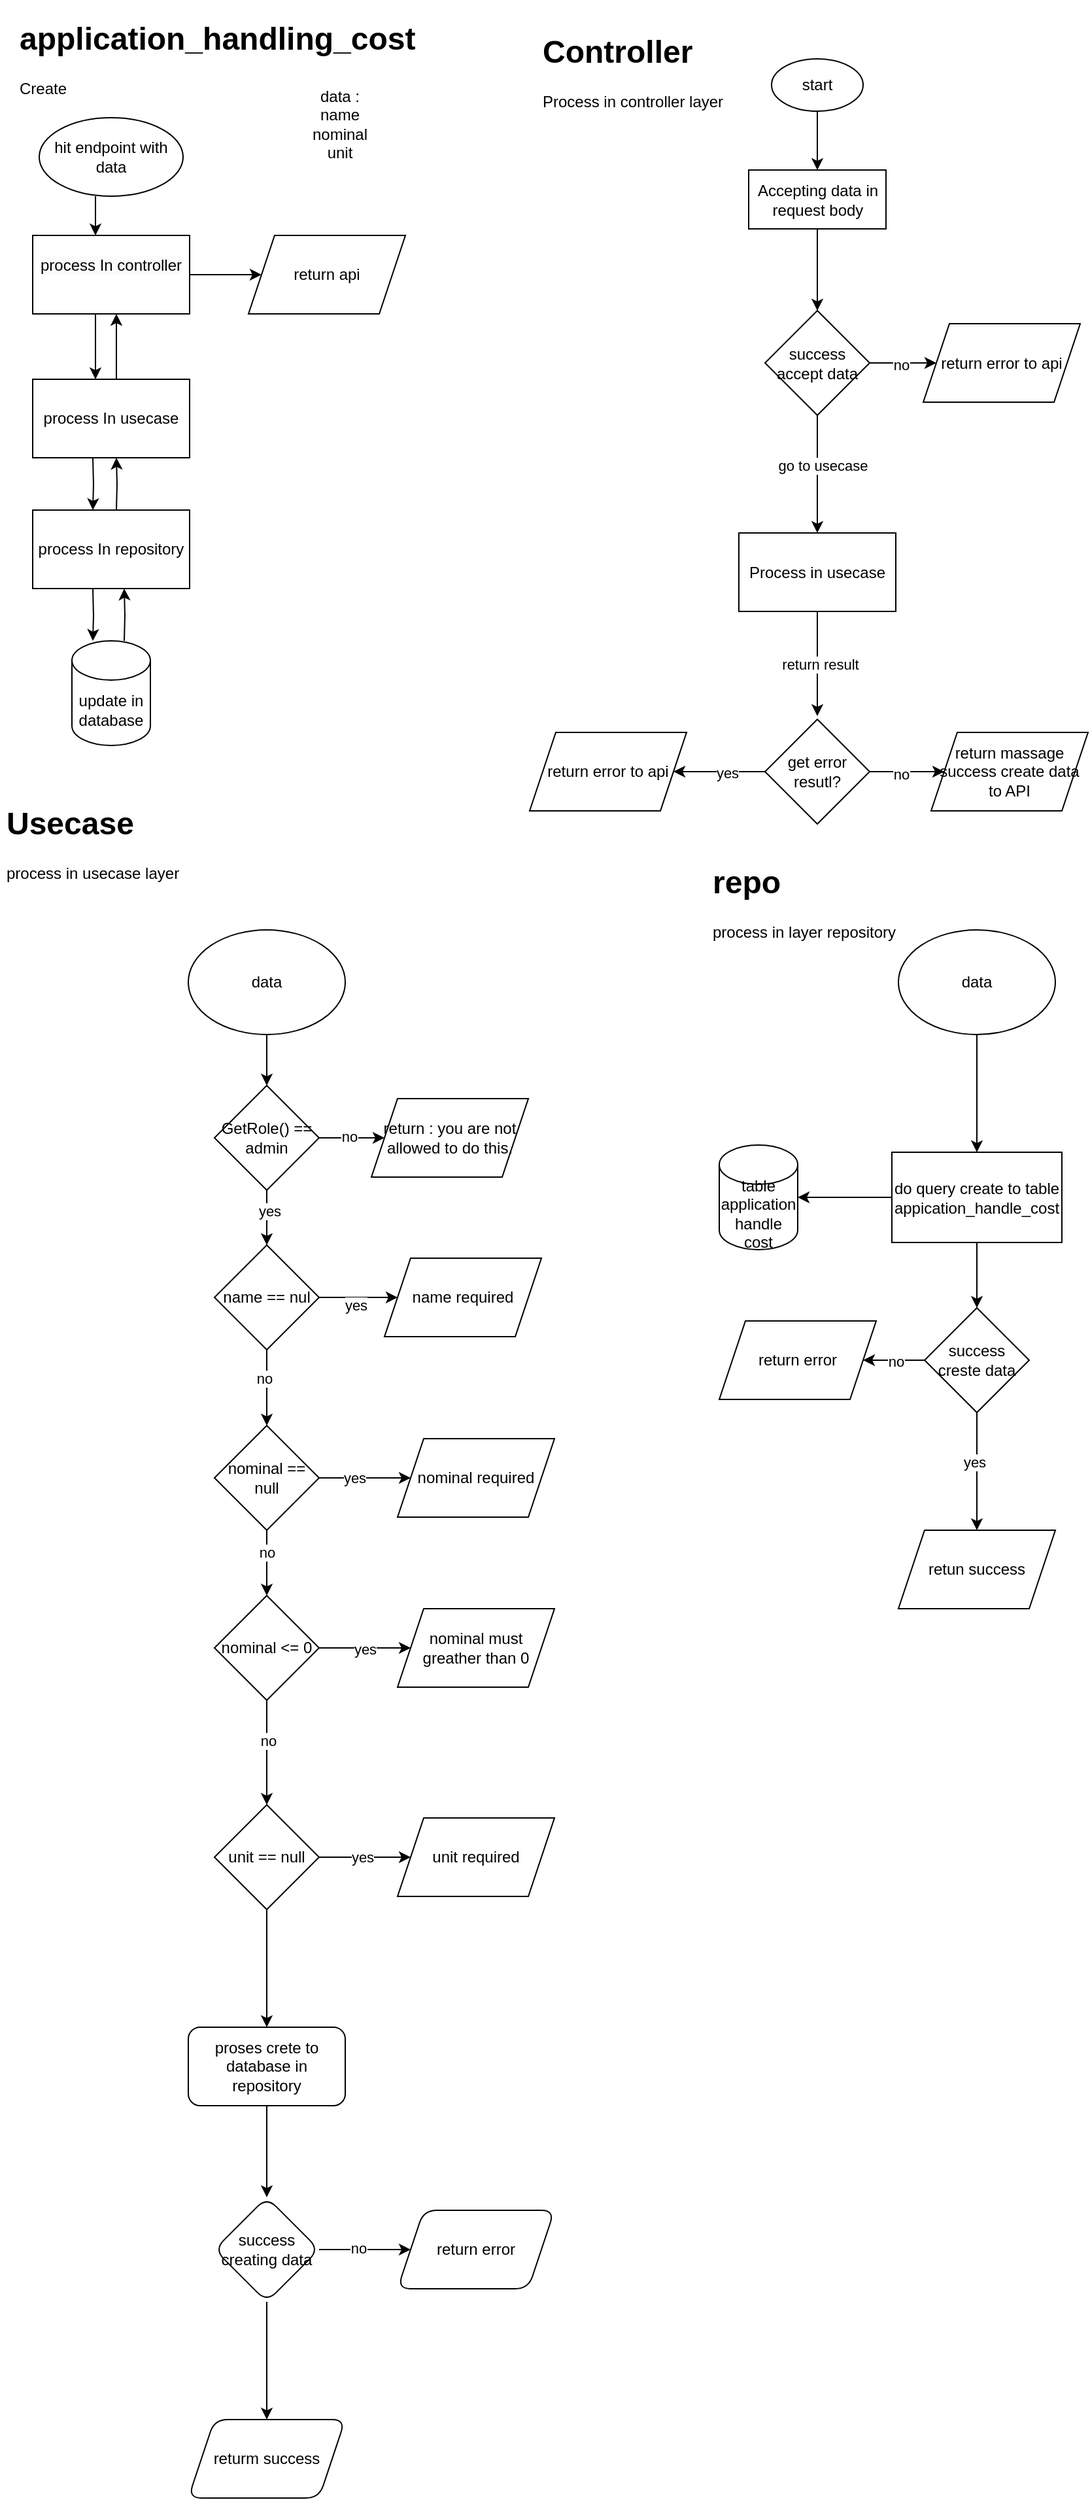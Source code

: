 <mxfile version="21.7.4" type="github" pages="4">
  <diagram name="create" id="5u0lxk5VhcgYXx4nzSjy">
    <mxGraphModel dx="880" dy="446" grid="1" gridSize="10" guides="1" tooltips="1" connect="1" arrows="1" fold="1" page="1" pageScale="1" pageWidth="850" pageHeight="1100" math="0" shadow="0">
      <root>
        <mxCell id="0" />
        <mxCell id="1" parent="0" />
        <mxCell id="xLi15-Slrgv9SJWUx5Ht-1" value="&lt;h1&gt;application_handling_cost&lt;/h1&gt;&lt;div&gt;Create&lt;/div&gt;" style="text;html=1;strokeColor=none;fillColor=none;spacing=5;spacingTop=-20;whiteSpace=wrap;overflow=hidden;rounded=0;" vertex="1" parent="1">
          <mxGeometry x="20" y="20" width="330" height="80" as="geometry" />
        </mxCell>
        <mxCell id="xLi15-Slrgv9SJWUx5Ht-3" value="data :&lt;br style=&quot;border-color: var(--border-color);&quot;&gt;name&lt;br style=&quot;border-color: var(--border-color);&quot;&gt;nominal&lt;br&gt;unit" style="text;html=1;strokeColor=none;fillColor=none;align=center;verticalAlign=middle;whiteSpace=wrap;rounded=0;" vertex="1" parent="1">
          <mxGeometry x="210" y="70" width="120" height="70" as="geometry" />
        </mxCell>
        <mxCell id="xLi15-Slrgv9SJWUx5Ht-4" value="" style="edgeStyle=orthogonalEdgeStyle;rounded=0;orthogonalLoop=1;jettySize=auto;html=1;" edge="1" parent="1">
          <mxGeometry relative="1" as="geometry">
            <mxPoint x="83" y="160" as="sourcePoint" />
            <mxPoint x="83" y="190" as="targetPoint" />
          </mxGeometry>
        </mxCell>
        <mxCell id="xLi15-Slrgv9SJWUx5Ht-5" value="hit endpoint with data" style="ellipse;whiteSpace=wrap;html=1;" vertex="1" parent="1">
          <mxGeometry x="40" y="100" width="110" height="60" as="geometry" />
        </mxCell>
        <mxCell id="xLi15-Slrgv9SJWUx5Ht-6" value="" style="edgeStyle=orthogonalEdgeStyle;rounded=0;orthogonalLoop=1;jettySize=auto;html=1;" edge="1" parent="1">
          <mxGeometry relative="1" as="geometry">
            <mxPoint x="83" y="250" as="sourcePoint" />
            <mxPoint x="83" y="300" as="targetPoint" />
          </mxGeometry>
        </mxCell>
        <mxCell id="xLi15-Slrgv9SJWUx5Ht-7" value="" style="edgeStyle=orthogonalEdgeStyle;rounded=0;orthogonalLoop=1;jettySize=auto;html=1;" edge="1" parent="1" source="xLi15-Slrgv9SJWUx5Ht-8" target="xLi15-Slrgv9SJWUx5Ht-17">
          <mxGeometry relative="1" as="geometry" />
        </mxCell>
        <mxCell id="xLi15-Slrgv9SJWUx5Ht-8" value="&#xa;&lt;span style=&quot;color: rgb(0, 0, 0); font-family: Helvetica; font-size: 12px; font-style: normal; font-variant-ligatures: normal; font-variant-caps: normal; font-weight: 400; letter-spacing: normal; orphans: 2; text-align: center; text-indent: 0px; text-transform: none; widows: 2; word-spacing: 0px; -webkit-text-stroke-width: 0px; background-color: rgb(251, 251, 251); text-decoration-thickness: initial; text-decoration-style: initial; text-decoration-color: initial; float: none; display: inline !important;&quot;&gt;process In controller&lt;/span&gt;&#xa;&#xa;" style="whiteSpace=wrap;html=1;" vertex="1" parent="1">
          <mxGeometry x="35" y="190" width="120" height="60" as="geometry" />
        </mxCell>
        <mxCell id="xLi15-Slrgv9SJWUx5Ht-9" value="" style="edgeStyle=orthogonalEdgeStyle;rounded=0;orthogonalLoop=1;jettySize=auto;html=1;" edge="1" parent="1">
          <mxGeometry relative="1" as="geometry">
            <mxPoint x="81" y="360" as="sourcePoint" />
            <mxPoint x="81" y="400" as="targetPoint" />
          </mxGeometry>
        </mxCell>
        <mxCell id="xLi15-Slrgv9SJWUx5Ht-10" value="" style="edgeStyle=orthogonalEdgeStyle;rounded=0;orthogonalLoop=1;jettySize=auto;html=1;" edge="1" parent="1">
          <mxGeometry relative="1" as="geometry">
            <mxPoint x="99" y="300" as="sourcePoint" />
            <mxPoint x="99" y="250" as="targetPoint" />
          </mxGeometry>
        </mxCell>
        <mxCell id="xLi15-Slrgv9SJWUx5Ht-11" value="process In usecase" style="whiteSpace=wrap;html=1;" vertex="1" parent="1">
          <mxGeometry x="35" y="300" width="120" height="60" as="geometry" />
        </mxCell>
        <mxCell id="xLi15-Slrgv9SJWUx5Ht-12" value="" style="edgeStyle=orthogonalEdgeStyle;rounded=0;orthogonalLoop=1;jettySize=auto;html=1;" edge="1" parent="1">
          <mxGeometry relative="1" as="geometry">
            <mxPoint x="81" y="460" as="sourcePoint" />
            <mxPoint x="81" y="500" as="targetPoint" />
          </mxGeometry>
        </mxCell>
        <mxCell id="xLi15-Slrgv9SJWUx5Ht-13" value="" style="edgeStyle=orthogonalEdgeStyle;rounded=0;orthogonalLoop=1;jettySize=auto;html=1;" edge="1" parent="1">
          <mxGeometry relative="1" as="geometry">
            <mxPoint x="99" y="400" as="sourcePoint" />
            <mxPoint x="99" y="360" as="targetPoint" />
          </mxGeometry>
        </mxCell>
        <mxCell id="xLi15-Slrgv9SJWUx5Ht-14" value="process In repository" style="whiteSpace=wrap;html=1;" vertex="1" parent="1">
          <mxGeometry x="35" y="400" width="120" height="60" as="geometry" />
        </mxCell>
        <mxCell id="xLi15-Slrgv9SJWUx5Ht-15" value="" style="edgeStyle=orthogonalEdgeStyle;rounded=0;orthogonalLoop=1;jettySize=auto;html=1;" edge="1" parent="1">
          <mxGeometry relative="1" as="geometry">
            <mxPoint x="105" y="500" as="sourcePoint" />
            <mxPoint x="105" y="460" as="targetPoint" />
          </mxGeometry>
        </mxCell>
        <mxCell id="xLi15-Slrgv9SJWUx5Ht-16" value="update in database" style="shape=cylinder3;whiteSpace=wrap;html=1;boundedLbl=1;backgroundOutline=1;size=15;" vertex="1" parent="1">
          <mxGeometry x="65" y="500" width="60" height="80" as="geometry" />
        </mxCell>
        <mxCell id="xLi15-Slrgv9SJWUx5Ht-17" value="return api" style="shape=parallelogram;perimeter=parallelogramPerimeter;whiteSpace=wrap;html=1;fixedSize=1;" vertex="1" parent="1">
          <mxGeometry x="200" y="190" width="120" height="60" as="geometry" />
        </mxCell>
        <mxCell id="xLi15-Slrgv9SJWUx5Ht-18" value="&lt;h1 style=&quot;border-color: var(--border-color);&quot;&gt;Controller&lt;/h1&gt;&lt;h1&gt;&lt;div style=&quot;border-color: var(--border-color); font-size: 12px; font-weight: 400;&quot;&gt;Process in controller layer&lt;/div&gt;&lt;/h1&gt;" style="text;html=1;strokeColor=none;fillColor=none;spacing=5;spacingTop=-20;whiteSpace=wrap;overflow=hidden;rounded=0;" vertex="1" parent="1">
          <mxGeometry x="420" y="30" width="190" height="80" as="geometry" />
        </mxCell>
        <mxCell id="xLi15-Slrgv9SJWUx5Ht-19" value="" style="edgeStyle=orthogonalEdgeStyle;rounded=0;orthogonalLoop=1;jettySize=auto;html=1;" edge="1" parent="1" source="xLi15-Slrgv9SJWUx5Ht-20" target="xLi15-Slrgv9SJWUx5Ht-22">
          <mxGeometry relative="1" as="geometry" />
        </mxCell>
        <mxCell id="xLi15-Slrgv9SJWUx5Ht-20" value="start" style="ellipse;whiteSpace=wrap;html=1;" vertex="1" parent="1">
          <mxGeometry x="600" y="55" width="70" height="40" as="geometry" />
        </mxCell>
        <mxCell id="xLi15-Slrgv9SJWUx5Ht-21" value="" style="edgeStyle=orthogonalEdgeStyle;rounded=0;orthogonalLoop=1;jettySize=auto;html=1;" edge="1" parent="1" source="xLi15-Slrgv9SJWUx5Ht-22" target="xLi15-Slrgv9SJWUx5Ht-27">
          <mxGeometry relative="1" as="geometry" />
        </mxCell>
        <mxCell id="xLi15-Slrgv9SJWUx5Ht-22" value="Accepting data in request body" style="whiteSpace=wrap;html=1;" vertex="1" parent="1">
          <mxGeometry x="582.5" y="140" width="105" height="45" as="geometry" />
        </mxCell>
        <mxCell id="xLi15-Slrgv9SJWUx5Ht-23" value="" style="edgeStyle=orthogonalEdgeStyle;rounded=0;orthogonalLoop=1;jettySize=auto;html=1;" edge="1" parent="1" source="xLi15-Slrgv9SJWUx5Ht-27" target="xLi15-Slrgv9SJWUx5Ht-28">
          <mxGeometry relative="1" as="geometry" />
        </mxCell>
        <mxCell id="xLi15-Slrgv9SJWUx5Ht-24" value="no" style="edgeLabel;html=1;align=center;verticalAlign=middle;resizable=0;points=[];" vertex="1" connectable="0" parent="xLi15-Slrgv9SJWUx5Ht-23">
          <mxGeometry x="-0.057" relative="1" as="geometry">
            <mxPoint y="1" as="offset" />
          </mxGeometry>
        </mxCell>
        <mxCell id="xLi15-Slrgv9SJWUx5Ht-25" value="" style="edgeStyle=orthogonalEdgeStyle;rounded=0;orthogonalLoop=1;jettySize=auto;html=1;" edge="1" parent="1" source="xLi15-Slrgv9SJWUx5Ht-27" target="xLi15-Slrgv9SJWUx5Ht-31">
          <mxGeometry relative="1" as="geometry" />
        </mxCell>
        <mxCell id="xLi15-Slrgv9SJWUx5Ht-26" value="go to usecase" style="edgeLabel;html=1;align=center;verticalAlign=middle;resizable=0;points=[];" vertex="1" connectable="0" parent="xLi15-Slrgv9SJWUx5Ht-25">
          <mxGeometry x="-0.144" y="4" relative="1" as="geometry">
            <mxPoint as="offset" />
          </mxGeometry>
        </mxCell>
        <mxCell id="xLi15-Slrgv9SJWUx5Ht-27" value="success accept data" style="rhombus;whiteSpace=wrap;html=1;" vertex="1" parent="1">
          <mxGeometry x="595" y="247.5" width="80" height="80" as="geometry" />
        </mxCell>
        <mxCell id="xLi15-Slrgv9SJWUx5Ht-28" value="return error to api" style="shape=parallelogram;perimeter=parallelogramPerimeter;whiteSpace=wrap;html=1;fixedSize=1;" vertex="1" parent="1">
          <mxGeometry x="716" y="257.5" width="120" height="60" as="geometry" />
        </mxCell>
        <mxCell id="xLi15-Slrgv9SJWUx5Ht-29" value="" style="edgeStyle=orthogonalEdgeStyle;rounded=0;orthogonalLoop=1;jettySize=auto;html=1;" edge="1" parent="1" source="xLi15-Slrgv9SJWUx5Ht-31">
          <mxGeometry relative="1" as="geometry">
            <mxPoint x="635" y="557.5" as="targetPoint" />
          </mxGeometry>
        </mxCell>
        <mxCell id="xLi15-Slrgv9SJWUx5Ht-30" value="return result" style="edgeLabel;html=1;align=center;verticalAlign=middle;resizable=0;points=[];" vertex="1" connectable="0" parent="xLi15-Slrgv9SJWUx5Ht-29">
          <mxGeometry x="0.013" y="1" relative="1" as="geometry">
            <mxPoint as="offset" />
          </mxGeometry>
        </mxCell>
        <mxCell id="xLi15-Slrgv9SJWUx5Ht-31" value="Process in usecase" style="whiteSpace=wrap;html=1;" vertex="1" parent="1">
          <mxGeometry x="575" y="417.5" width="120" height="60" as="geometry" />
        </mxCell>
        <mxCell id="xLi15-Slrgv9SJWUx5Ht-32" value="" style="edgeStyle=orthogonalEdgeStyle;rounded=0;orthogonalLoop=1;jettySize=auto;html=1;" edge="1" parent="1" source="xLi15-Slrgv9SJWUx5Ht-36" target="xLi15-Slrgv9SJWUx5Ht-37">
          <mxGeometry relative="1" as="geometry" />
        </mxCell>
        <mxCell id="xLi15-Slrgv9SJWUx5Ht-33" value="yes" style="edgeLabel;html=1;align=center;verticalAlign=middle;resizable=0;points=[];" vertex="1" connectable="0" parent="xLi15-Slrgv9SJWUx5Ht-32">
          <mxGeometry x="-0.171" y="1" relative="1" as="geometry">
            <mxPoint as="offset" />
          </mxGeometry>
        </mxCell>
        <mxCell id="xLi15-Slrgv9SJWUx5Ht-34" value="" style="edgeStyle=orthogonalEdgeStyle;rounded=0;orthogonalLoop=1;jettySize=auto;html=1;" edge="1" parent="1" source="xLi15-Slrgv9SJWUx5Ht-36" target="xLi15-Slrgv9SJWUx5Ht-38">
          <mxGeometry relative="1" as="geometry" />
        </mxCell>
        <mxCell id="xLi15-Slrgv9SJWUx5Ht-35" value="no" style="edgeLabel;html=1;align=center;verticalAlign=middle;resizable=0;points=[];" vertex="1" connectable="0" parent="xLi15-Slrgv9SJWUx5Ht-34">
          <mxGeometry x="-0.171" y="-2" relative="1" as="geometry">
            <mxPoint as="offset" />
          </mxGeometry>
        </mxCell>
        <mxCell id="xLi15-Slrgv9SJWUx5Ht-36" value="get error resutl?" style="rhombus;whiteSpace=wrap;html=1;" vertex="1" parent="1">
          <mxGeometry x="595" y="560" width="80" height="80" as="geometry" />
        </mxCell>
        <mxCell id="xLi15-Slrgv9SJWUx5Ht-37" value="return error to api" style="shape=parallelogram;perimeter=parallelogramPerimeter;whiteSpace=wrap;html=1;fixedSize=1;" vertex="1" parent="1">
          <mxGeometry x="415" y="570" width="120" height="60" as="geometry" />
        </mxCell>
        <mxCell id="xLi15-Slrgv9SJWUx5Ht-38" value="return massage success create data to API" style="shape=parallelogram;perimeter=parallelogramPerimeter;whiteSpace=wrap;html=1;fixedSize=1;" vertex="1" parent="1">
          <mxGeometry x="722" y="570" width="120" height="60" as="geometry" />
        </mxCell>
        <mxCell id="xLi15-Slrgv9SJWUx5Ht-76" value="&lt;h1&gt;Usecase&lt;/h1&gt;&lt;div&gt;process in usecase layer&lt;/div&gt;" style="text;html=1;strokeColor=none;fillColor=none;spacing=5;spacingTop=-20;whiteSpace=wrap;overflow=hidden;rounded=0;" vertex="1" parent="1">
          <mxGeometry x="10" y="620" width="160" height="70" as="geometry" />
        </mxCell>
        <mxCell id="xLi15-Slrgv9SJWUx5Ht-77" value="" style="edgeStyle=orthogonalEdgeStyle;rounded=0;orthogonalLoop=1;jettySize=auto;html=1;" edge="1" parent="1" source="xLi15-Slrgv9SJWUx5Ht-79" target="xLi15-Slrgv9SJWUx5Ht-87">
          <mxGeometry relative="1" as="geometry" />
        </mxCell>
        <mxCell id="xLi15-Slrgv9SJWUx5Ht-78" value="no" style="edgeLabel;html=1;align=center;verticalAlign=middle;resizable=0;points=[];" vertex="1" connectable="0" parent="xLi15-Slrgv9SJWUx5Ht-77">
          <mxGeometry x="-0.08" y="1" relative="1" as="geometry">
            <mxPoint as="offset" />
          </mxGeometry>
        </mxCell>
        <mxCell id="xLi15-Slrgv9SJWUx5Ht-79" value="GetRole() == admin" style="rhombus;whiteSpace=wrap;html=1;" vertex="1" parent="1">
          <mxGeometry x="174" y="840" width="80" height="80" as="geometry" />
        </mxCell>
        <mxCell id="xLi15-Slrgv9SJWUx5Ht-80" value="" style="edgeStyle=orthogonalEdgeStyle;rounded=0;orthogonalLoop=1;jettySize=auto;html=1;exitX=0.5;exitY=1;exitDx=0;exitDy=0;" edge="1" parent="1" source="xLi15-Slrgv9SJWUx5Ht-79" target="xLi15-Slrgv9SJWUx5Ht-86">
          <mxGeometry relative="1" as="geometry">
            <mxPoint x="214" y="1050" as="sourcePoint" />
          </mxGeometry>
        </mxCell>
        <mxCell id="xLi15-Slrgv9SJWUx5Ht-81" value="yes" style="edgeLabel;html=1;align=center;verticalAlign=middle;resizable=0;points=[];" vertex="1" connectable="0" parent="xLi15-Slrgv9SJWUx5Ht-80">
          <mxGeometry x="-0.238" y="2" relative="1" as="geometry">
            <mxPoint as="offset" />
          </mxGeometry>
        </mxCell>
        <mxCell id="xLi15-Slrgv9SJWUx5Ht-82" value="" style="edgeStyle=orthogonalEdgeStyle;rounded=0;orthogonalLoop=1;jettySize=auto;html=1;" edge="1" parent="1" source="xLi15-Slrgv9SJWUx5Ht-86">
          <mxGeometry relative="1" as="geometry">
            <mxPoint x="314" y="1002" as="targetPoint" />
          </mxGeometry>
        </mxCell>
        <mxCell id="xLi15-Slrgv9SJWUx5Ht-83" value="yes" style="edgeLabel;html=1;align=center;verticalAlign=middle;resizable=0;points=[];" vertex="1" connectable="0" parent="xLi15-Slrgv9SJWUx5Ht-82">
          <mxGeometry x="0.008" y="-5" relative="1" as="geometry">
            <mxPoint x="-2" as="offset" />
          </mxGeometry>
        </mxCell>
        <mxCell id="xLi15-Slrgv9SJWUx5Ht-84" value="" style="edgeStyle=orthogonalEdgeStyle;rounded=0;orthogonalLoop=1;jettySize=auto;html=1;" edge="1" parent="1" source="xLi15-Slrgv9SJWUx5Ht-86" target="xLi15-Slrgv9SJWUx5Ht-92">
          <mxGeometry relative="1" as="geometry" />
        </mxCell>
        <mxCell id="xLi15-Slrgv9SJWUx5Ht-85" value="no" style="edgeLabel;html=1;align=center;verticalAlign=middle;resizable=0;points=[];" vertex="1" connectable="0" parent="xLi15-Slrgv9SJWUx5Ht-84">
          <mxGeometry x="-0.241" y="-2" relative="1" as="geometry">
            <mxPoint as="offset" />
          </mxGeometry>
        </mxCell>
        <mxCell id="xLi15-Slrgv9SJWUx5Ht-86" value="name == nul" style="rhombus;whiteSpace=wrap;html=1;" vertex="1" parent="1">
          <mxGeometry x="174" y="962" width="80" height="80" as="geometry" />
        </mxCell>
        <mxCell id="xLi15-Slrgv9SJWUx5Ht-87" value="return : you are not allowed to do this." style="shape=parallelogram;perimeter=parallelogramPerimeter;whiteSpace=wrap;html=1;fixedSize=1;" vertex="1" parent="1">
          <mxGeometry x="294" y="850" width="120" height="60" as="geometry" />
        </mxCell>
        <mxCell id="xLi15-Slrgv9SJWUx5Ht-88" value="name required" style="shape=parallelogram;perimeter=parallelogramPerimeter;whiteSpace=wrap;html=1;fixedSize=1;" vertex="1" parent="1">
          <mxGeometry x="304" y="972" width="120" height="60" as="geometry" />
        </mxCell>
        <mxCell id="xLi15-Slrgv9SJWUx5Ht-89" value="" style="edgeStyle=orthogonalEdgeStyle;rounded=0;orthogonalLoop=1;jettySize=auto;html=1;" edge="1" parent="1" source="xLi15-Slrgv9SJWUx5Ht-92" target="xLi15-Slrgv9SJWUx5Ht-96">
          <mxGeometry relative="1" as="geometry" />
        </mxCell>
        <mxCell id="xLi15-Slrgv9SJWUx5Ht-90" value="yes" style="edgeLabel;html=1;align=center;verticalAlign=middle;resizable=0;points=[];" vertex="1" connectable="0" parent="xLi15-Slrgv9SJWUx5Ht-89">
          <mxGeometry x="-0.229" relative="1" as="geometry">
            <mxPoint as="offset" />
          </mxGeometry>
        </mxCell>
        <mxCell id="xLi15-Slrgv9SJWUx5Ht-91" value="" style="edgeStyle=orthogonalEdgeStyle;rounded=0;orthogonalLoop=1;jettySize=auto;html=1;" edge="1" parent="1" source="xLi15-Slrgv9SJWUx5Ht-92" target="xLi15-Slrgv9SJWUx5Ht-99">
          <mxGeometry relative="1" as="geometry" />
        </mxCell>
        <mxCell id="xLi15-Slrgv9SJWUx5Ht-152" value="no" style="edgeLabel;html=1;align=center;verticalAlign=middle;resizable=0;points=[];" vertex="1" connectable="0" parent="xLi15-Slrgv9SJWUx5Ht-91">
          <mxGeometry x="-0.32" relative="1" as="geometry">
            <mxPoint as="offset" />
          </mxGeometry>
        </mxCell>
        <mxCell id="xLi15-Slrgv9SJWUx5Ht-92" value="nominal == null" style="rhombus;whiteSpace=wrap;html=1;" vertex="1" parent="1">
          <mxGeometry x="174" y="1100" width="80" height="80" as="geometry" />
        </mxCell>
        <mxCell id="xLi15-Slrgv9SJWUx5Ht-94" value="" style="edgeStyle=orthogonalEdgeStyle;rounded=0;orthogonalLoop=1;jettySize=auto;html=1;" edge="1" parent="1" source="xLi15-Slrgv9SJWUx5Ht-95" target="xLi15-Slrgv9SJWUx5Ht-79">
          <mxGeometry relative="1" as="geometry" />
        </mxCell>
        <mxCell id="xLi15-Slrgv9SJWUx5Ht-95" value="data" style="ellipse;whiteSpace=wrap;html=1;" vertex="1" parent="1">
          <mxGeometry x="154" y="721" width="120" height="80" as="geometry" />
        </mxCell>
        <mxCell id="xLi15-Slrgv9SJWUx5Ht-96" value="nominal required" style="shape=parallelogram;perimeter=parallelogramPerimeter;whiteSpace=wrap;html=1;fixedSize=1;" vertex="1" parent="1">
          <mxGeometry x="314" y="1110" width="120" height="60" as="geometry" />
        </mxCell>
        <mxCell id="xLi15-Slrgv9SJWUx5Ht-97" value="" style="edgeStyle=orthogonalEdgeStyle;rounded=0;orthogonalLoop=1;jettySize=auto;html=1;" edge="1" parent="1" source="xLi15-Slrgv9SJWUx5Ht-99" target="xLi15-Slrgv9SJWUx5Ht-100">
          <mxGeometry relative="1" as="geometry" />
        </mxCell>
        <mxCell id="xLi15-Slrgv9SJWUx5Ht-153" value="yes" style="edgeLabel;html=1;align=center;verticalAlign=middle;resizable=0;points=[];" vertex="1" connectable="0" parent="xLi15-Slrgv9SJWUx5Ht-97">
          <mxGeometry y="-1" relative="1" as="geometry">
            <mxPoint as="offset" />
          </mxGeometry>
        </mxCell>
        <mxCell id="xLi15-Slrgv9SJWUx5Ht-157" value="" style="edgeStyle=orthogonalEdgeStyle;rounded=0;orthogonalLoop=1;jettySize=auto;html=1;" edge="1" parent="1" source="xLi15-Slrgv9SJWUx5Ht-99" target="xLi15-Slrgv9SJWUx5Ht-156">
          <mxGeometry relative="1" as="geometry" />
        </mxCell>
        <mxCell id="xLi15-Slrgv9SJWUx5Ht-158" value="no" style="edgeLabel;html=1;align=center;verticalAlign=middle;resizable=0;points=[];" vertex="1" connectable="0" parent="xLi15-Slrgv9SJWUx5Ht-157">
          <mxGeometry x="-0.225" y="1" relative="1" as="geometry">
            <mxPoint as="offset" />
          </mxGeometry>
        </mxCell>
        <mxCell id="xLi15-Slrgv9SJWUx5Ht-99" value="nominal &amp;lt;= 0" style="rhombus;whiteSpace=wrap;html=1;" vertex="1" parent="1">
          <mxGeometry x="174" y="1230" width="80" height="80" as="geometry" />
        </mxCell>
        <mxCell id="xLi15-Slrgv9SJWUx5Ht-100" value="nominal must greather than 0" style="shape=parallelogram;perimeter=parallelogramPerimeter;whiteSpace=wrap;html=1;fixedSize=1;" vertex="1" parent="1">
          <mxGeometry x="314" y="1240" width="120" height="60" as="geometry" />
        </mxCell>
        <mxCell id="xLi15-Slrgv9SJWUx5Ht-160" value="" style="edgeStyle=orthogonalEdgeStyle;rounded=0;orthogonalLoop=1;jettySize=auto;html=1;" edge="1" parent="1" source="xLi15-Slrgv9SJWUx5Ht-156" target="xLi15-Slrgv9SJWUx5Ht-159">
          <mxGeometry relative="1" as="geometry" />
        </mxCell>
        <mxCell id="xLi15-Slrgv9SJWUx5Ht-161" value="yes" style="edgeLabel;html=1;align=center;verticalAlign=middle;resizable=0;points=[];" vertex="1" connectable="0" parent="xLi15-Slrgv9SJWUx5Ht-160">
          <mxGeometry x="-0.057" relative="1" as="geometry">
            <mxPoint as="offset" />
          </mxGeometry>
        </mxCell>
        <mxCell id="xLi15-Slrgv9SJWUx5Ht-163" value="" style="edgeStyle=orthogonalEdgeStyle;rounded=0;orthogonalLoop=1;jettySize=auto;html=1;" edge="1" parent="1" source="xLi15-Slrgv9SJWUx5Ht-156" target="xLi15-Slrgv9SJWUx5Ht-162">
          <mxGeometry relative="1" as="geometry" />
        </mxCell>
        <mxCell id="xLi15-Slrgv9SJWUx5Ht-156" value="unit == null" style="rhombus;whiteSpace=wrap;html=1;" vertex="1" parent="1">
          <mxGeometry x="174" y="1390" width="80" height="80" as="geometry" />
        </mxCell>
        <mxCell id="xLi15-Slrgv9SJWUx5Ht-159" value="unit required" style="shape=parallelogram;perimeter=parallelogramPerimeter;whiteSpace=wrap;html=1;fixedSize=1;" vertex="1" parent="1">
          <mxGeometry x="314" y="1400" width="120" height="60" as="geometry" />
        </mxCell>
        <mxCell id="xLi15-Slrgv9SJWUx5Ht-165" value="" style="edgeStyle=orthogonalEdgeStyle;rounded=0;orthogonalLoop=1;jettySize=auto;html=1;" edge="1" parent="1" source="xLi15-Slrgv9SJWUx5Ht-162" target="xLi15-Slrgv9SJWUx5Ht-164">
          <mxGeometry relative="1" as="geometry" />
        </mxCell>
        <mxCell id="xLi15-Slrgv9SJWUx5Ht-162" value="proses crete to database in repository" style="rounded=1;whiteSpace=wrap;html=1;" vertex="1" parent="1">
          <mxGeometry x="154" y="1560" width="120" height="60" as="geometry" />
        </mxCell>
        <mxCell id="xLi15-Slrgv9SJWUx5Ht-167" value="" style="edgeStyle=orthogonalEdgeStyle;rounded=0;orthogonalLoop=1;jettySize=auto;html=1;" edge="1" parent="1" source="xLi15-Slrgv9SJWUx5Ht-164" target="xLi15-Slrgv9SJWUx5Ht-166">
          <mxGeometry relative="1" as="geometry" />
        </mxCell>
        <mxCell id="xLi15-Slrgv9SJWUx5Ht-168" value="no" style="edgeLabel;html=1;align=center;verticalAlign=middle;resizable=0;points=[];" vertex="1" connectable="0" parent="xLi15-Slrgv9SJWUx5Ht-167">
          <mxGeometry x="-0.143" y="1" relative="1" as="geometry">
            <mxPoint as="offset" />
          </mxGeometry>
        </mxCell>
        <mxCell id="xLi15-Slrgv9SJWUx5Ht-170" value="" style="edgeStyle=orthogonalEdgeStyle;rounded=0;orthogonalLoop=1;jettySize=auto;html=1;" edge="1" parent="1" source="xLi15-Slrgv9SJWUx5Ht-164" target="xLi15-Slrgv9SJWUx5Ht-169">
          <mxGeometry relative="1" as="geometry" />
        </mxCell>
        <mxCell id="xLi15-Slrgv9SJWUx5Ht-164" value="success creating data" style="rhombus;whiteSpace=wrap;html=1;rounded=1;" vertex="1" parent="1">
          <mxGeometry x="174" y="1690" width="80" height="80" as="geometry" />
        </mxCell>
        <mxCell id="xLi15-Slrgv9SJWUx5Ht-166" value="return error" style="shape=parallelogram;perimeter=parallelogramPerimeter;whiteSpace=wrap;html=1;fixedSize=1;rounded=1;" vertex="1" parent="1">
          <mxGeometry x="314" y="1700" width="120" height="60" as="geometry" />
        </mxCell>
        <mxCell id="xLi15-Slrgv9SJWUx5Ht-169" value="returm success" style="shape=parallelogram;perimeter=parallelogramPerimeter;whiteSpace=wrap;html=1;fixedSize=1;rounded=1;" vertex="1" parent="1">
          <mxGeometry x="154" y="1860" width="120" height="60" as="geometry" />
        </mxCell>
        <mxCell id="xLi15-Slrgv9SJWUx5Ht-171" value="&lt;h1&gt;repo&lt;/h1&gt;&lt;div&gt;process in layer repository&lt;/div&gt;" style="text;html=1;strokeColor=none;fillColor=none;spacing=5;spacingTop=-20;whiteSpace=wrap;overflow=hidden;rounded=0;" vertex="1" parent="1">
          <mxGeometry x="550" y="665" width="160" height="70" as="geometry" />
        </mxCell>
        <mxCell id="xLi15-Slrgv9SJWUx5Ht-174" value="" style="edgeStyle=orthogonalEdgeStyle;rounded=0;orthogonalLoop=1;jettySize=auto;html=1;" edge="1" parent="1" source="xLi15-Slrgv9SJWUx5Ht-172" target="xLi15-Slrgv9SJWUx5Ht-173">
          <mxGeometry relative="1" as="geometry" />
        </mxCell>
        <mxCell id="xLi15-Slrgv9SJWUx5Ht-172" value="data" style="ellipse;whiteSpace=wrap;html=1;" vertex="1" parent="1">
          <mxGeometry x="697" y="721" width="120" height="80" as="geometry" />
        </mxCell>
        <mxCell id="xLi15-Slrgv9SJWUx5Ht-176" value="" style="edgeStyle=orthogonalEdgeStyle;rounded=0;orthogonalLoop=1;jettySize=auto;html=1;" edge="1" parent="1" source="xLi15-Slrgv9SJWUx5Ht-173" target="xLi15-Slrgv9SJWUx5Ht-175">
          <mxGeometry relative="1" as="geometry" />
        </mxCell>
        <mxCell id="xLi15-Slrgv9SJWUx5Ht-178" value="" style="edgeStyle=orthogonalEdgeStyle;rounded=0;orthogonalLoop=1;jettySize=auto;html=1;" edge="1" parent="1" source="xLi15-Slrgv9SJWUx5Ht-173" target="xLi15-Slrgv9SJWUx5Ht-177">
          <mxGeometry relative="1" as="geometry" />
        </mxCell>
        <mxCell id="xLi15-Slrgv9SJWUx5Ht-173" value="do query create to table appication_handle_cost" style="whiteSpace=wrap;html=1;" vertex="1" parent="1">
          <mxGeometry x="692" y="891" width="130" height="69" as="geometry" />
        </mxCell>
        <mxCell id="xLi15-Slrgv9SJWUx5Ht-175" value="table application handle cost" style="shape=cylinder3;whiteSpace=wrap;html=1;boundedLbl=1;backgroundOutline=1;size=15;" vertex="1" parent="1">
          <mxGeometry x="560" y="885.5" width="60" height="80" as="geometry" />
        </mxCell>
        <mxCell id="xLi15-Slrgv9SJWUx5Ht-180" value="" style="edgeStyle=orthogonalEdgeStyle;rounded=0;orthogonalLoop=1;jettySize=auto;html=1;" edge="1" parent="1" source="xLi15-Slrgv9SJWUx5Ht-177" target="xLi15-Slrgv9SJWUx5Ht-179">
          <mxGeometry relative="1" as="geometry" />
        </mxCell>
        <mxCell id="xLi15-Slrgv9SJWUx5Ht-183" value="no" style="edgeLabel;html=1;align=center;verticalAlign=middle;resizable=0;points=[];" vertex="1" connectable="0" parent="xLi15-Slrgv9SJWUx5Ht-180">
          <mxGeometry x="0.057" y="1" relative="1" as="geometry">
            <mxPoint as="offset" />
          </mxGeometry>
        </mxCell>
        <mxCell id="xLi15-Slrgv9SJWUx5Ht-182" value="" style="edgeStyle=orthogonalEdgeStyle;rounded=0;orthogonalLoop=1;jettySize=auto;html=1;" edge="1" parent="1" source="xLi15-Slrgv9SJWUx5Ht-177" target="xLi15-Slrgv9SJWUx5Ht-181">
          <mxGeometry relative="1" as="geometry" />
        </mxCell>
        <mxCell id="xLi15-Slrgv9SJWUx5Ht-184" value="yes" style="edgeLabel;html=1;align=center;verticalAlign=middle;resizable=0;points=[];" vertex="1" connectable="0" parent="xLi15-Slrgv9SJWUx5Ht-182">
          <mxGeometry x="-0.156" y="-2" relative="1" as="geometry">
            <mxPoint as="offset" />
          </mxGeometry>
        </mxCell>
        <mxCell id="xLi15-Slrgv9SJWUx5Ht-177" value="success creste data" style="rhombus;whiteSpace=wrap;html=1;" vertex="1" parent="1">
          <mxGeometry x="717" y="1010" width="80" height="80" as="geometry" />
        </mxCell>
        <mxCell id="xLi15-Slrgv9SJWUx5Ht-179" value="return error" style="shape=parallelogram;perimeter=parallelogramPerimeter;whiteSpace=wrap;html=1;fixedSize=1;" vertex="1" parent="1">
          <mxGeometry x="560" y="1020" width="120" height="60" as="geometry" />
        </mxCell>
        <mxCell id="xLi15-Slrgv9SJWUx5Ht-181" value="retun success" style="shape=parallelogram;perimeter=parallelogramPerimeter;whiteSpace=wrap;html=1;fixedSize=1;" vertex="1" parent="1">
          <mxGeometry x="697" y="1180" width="120" height="60" as="geometry" />
        </mxCell>
      </root>
    </mxGraphModel>
  </diagram>
  <diagram name="search by id" id="7U2D3QBQMISTLIY6psH9">
    <mxGraphModel dx="880" dy="446" grid="1" gridSize="10" guides="1" tooltips="1" connect="1" arrows="1" fold="1" page="1" pageScale="1" pageWidth="850" pageHeight="1100" math="0" shadow="0">
      <root>
        <mxCell id="hkqt5J7uNssLq77rhA-l-0" />
        <mxCell id="hkqt5J7uNssLq77rhA-l-1" parent="hkqt5J7uNssLq77rhA-l-0" />
        <mxCell id="hkqt5J7uNssLq77rhA-l-2" value="&lt;h1&gt;application_handling_cost&lt;/h1&gt;&lt;div&gt;search by id&lt;/div&gt;" style="text;html=1;strokeColor=none;fillColor=none;spacing=5;spacingTop=-20;whiteSpace=wrap;overflow=hidden;rounded=0;" vertex="1" parent="hkqt5J7uNssLq77rhA-l-1">
          <mxGeometry x="20" y="20" width="330" height="80" as="geometry" />
        </mxCell>
        <mxCell id="hkqt5J7uNssLq77rhA-l-3" value="data :&lt;br style=&quot;border-color: var(--border-color);&quot;&gt;id" style="text;html=1;strokeColor=none;fillColor=none;align=center;verticalAlign=middle;whiteSpace=wrap;rounded=0;" vertex="1" parent="hkqt5J7uNssLq77rhA-l-1">
          <mxGeometry x="210" y="70" width="120" height="70" as="geometry" />
        </mxCell>
        <mxCell id="hkqt5J7uNssLq77rhA-l-4" value="" style="edgeStyle=orthogonalEdgeStyle;rounded=0;orthogonalLoop=1;jettySize=auto;html=1;" edge="1" parent="hkqt5J7uNssLq77rhA-l-1">
          <mxGeometry relative="1" as="geometry">
            <mxPoint x="83" y="160" as="sourcePoint" />
            <mxPoint x="83" y="190" as="targetPoint" />
          </mxGeometry>
        </mxCell>
        <mxCell id="hkqt5J7uNssLq77rhA-l-5" value="hit endpoint with data" style="ellipse;whiteSpace=wrap;html=1;" vertex="1" parent="hkqt5J7uNssLq77rhA-l-1">
          <mxGeometry x="40" y="100" width="110" height="60" as="geometry" />
        </mxCell>
        <mxCell id="hkqt5J7uNssLq77rhA-l-6" value="" style="edgeStyle=orthogonalEdgeStyle;rounded=0;orthogonalLoop=1;jettySize=auto;html=1;" edge="1" parent="hkqt5J7uNssLq77rhA-l-1">
          <mxGeometry relative="1" as="geometry">
            <mxPoint x="83" y="250" as="sourcePoint" />
            <mxPoint x="83" y="300" as="targetPoint" />
          </mxGeometry>
        </mxCell>
        <mxCell id="hkqt5J7uNssLq77rhA-l-7" value="" style="edgeStyle=orthogonalEdgeStyle;rounded=0;orthogonalLoop=1;jettySize=auto;html=1;" edge="1" parent="hkqt5J7uNssLq77rhA-l-1" source="hkqt5J7uNssLq77rhA-l-8" target="hkqt5J7uNssLq77rhA-l-17">
          <mxGeometry relative="1" as="geometry" />
        </mxCell>
        <mxCell id="hkqt5J7uNssLq77rhA-l-8" value="&#xa;&lt;span style=&quot;color: rgb(0, 0, 0); font-family: Helvetica; font-size: 12px; font-style: normal; font-variant-ligatures: normal; font-variant-caps: normal; font-weight: 400; letter-spacing: normal; orphans: 2; text-align: center; text-indent: 0px; text-transform: none; widows: 2; word-spacing: 0px; -webkit-text-stroke-width: 0px; background-color: rgb(251, 251, 251); text-decoration-thickness: initial; text-decoration-style: initial; text-decoration-color: initial; float: none; display: inline !important;&quot;&gt;process In controller&lt;/span&gt;&#xa;&#xa;" style="whiteSpace=wrap;html=1;" vertex="1" parent="hkqt5J7uNssLq77rhA-l-1">
          <mxGeometry x="35" y="190" width="120" height="60" as="geometry" />
        </mxCell>
        <mxCell id="hkqt5J7uNssLq77rhA-l-9" value="" style="edgeStyle=orthogonalEdgeStyle;rounded=0;orthogonalLoop=1;jettySize=auto;html=1;" edge="1" parent="hkqt5J7uNssLq77rhA-l-1">
          <mxGeometry relative="1" as="geometry">
            <mxPoint x="81" y="360" as="sourcePoint" />
            <mxPoint x="81" y="400" as="targetPoint" />
          </mxGeometry>
        </mxCell>
        <mxCell id="hkqt5J7uNssLq77rhA-l-10" value="" style="edgeStyle=orthogonalEdgeStyle;rounded=0;orthogonalLoop=1;jettySize=auto;html=1;" edge="1" parent="hkqt5J7uNssLq77rhA-l-1">
          <mxGeometry relative="1" as="geometry">
            <mxPoint x="99" y="300" as="sourcePoint" />
            <mxPoint x="99" y="250" as="targetPoint" />
          </mxGeometry>
        </mxCell>
        <mxCell id="hkqt5J7uNssLq77rhA-l-11" value="process In usecase" style="whiteSpace=wrap;html=1;" vertex="1" parent="hkqt5J7uNssLq77rhA-l-1">
          <mxGeometry x="35" y="300" width="120" height="60" as="geometry" />
        </mxCell>
        <mxCell id="hkqt5J7uNssLq77rhA-l-12" value="" style="edgeStyle=orthogonalEdgeStyle;rounded=0;orthogonalLoop=1;jettySize=auto;html=1;" edge="1" parent="hkqt5J7uNssLq77rhA-l-1">
          <mxGeometry relative="1" as="geometry">
            <mxPoint x="81" y="460" as="sourcePoint" />
            <mxPoint x="81" y="500" as="targetPoint" />
          </mxGeometry>
        </mxCell>
        <mxCell id="hkqt5J7uNssLq77rhA-l-13" value="" style="edgeStyle=orthogonalEdgeStyle;rounded=0;orthogonalLoop=1;jettySize=auto;html=1;" edge="1" parent="hkqt5J7uNssLq77rhA-l-1">
          <mxGeometry relative="1" as="geometry">
            <mxPoint x="99" y="400" as="sourcePoint" />
            <mxPoint x="99" y="360" as="targetPoint" />
          </mxGeometry>
        </mxCell>
        <mxCell id="hkqt5J7uNssLq77rhA-l-14" value="process In repository" style="whiteSpace=wrap;html=1;" vertex="1" parent="hkqt5J7uNssLq77rhA-l-1">
          <mxGeometry x="35" y="400" width="120" height="60" as="geometry" />
        </mxCell>
        <mxCell id="hkqt5J7uNssLq77rhA-l-15" value="" style="edgeStyle=orthogonalEdgeStyle;rounded=0;orthogonalLoop=1;jettySize=auto;html=1;" edge="1" parent="hkqt5J7uNssLq77rhA-l-1">
          <mxGeometry relative="1" as="geometry">
            <mxPoint x="105" y="500" as="sourcePoint" />
            <mxPoint x="105" y="460" as="targetPoint" />
          </mxGeometry>
        </mxCell>
        <mxCell id="hkqt5J7uNssLq77rhA-l-16" value="update in database" style="shape=cylinder3;whiteSpace=wrap;html=1;boundedLbl=1;backgroundOutline=1;size=15;" vertex="1" parent="hkqt5J7uNssLq77rhA-l-1">
          <mxGeometry x="65" y="500" width="60" height="80" as="geometry" />
        </mxCell>
        <mxCell id="hkqt5J7uNssLq77rhA-l-17" value="return api" style="shape=parallelogram;perimeter=parallelogramPerimeter;whiteSpace=wrap;html=1;fixedSize=1;" vertex="1" parent="hkqt5J7uNssLq77rhA-l-1">
          <mxGeometry x="200" y="190" width="120" height="60" as="geometry" />
        </mxCell>
        <mxCell id="hkqt5J7uNssLq77rhA-l-18" value="&lt;h1 style=&quot;border-color: var(--border-color);&quot;&gt;Controller&lt;/h1&gt;&lt;h1&gt;&lt;div style=&quot;border-color: var(--border-color); font-size: 12px; font-weight: 400;&quot;&gt;Process in controller layer&lt;/div&gt;&lt;/h1&gt;" style="text;html=1;strokeColor=none;fillColor=none;spacing=5;spacingTop=-20;whiteSpace=wrap;overflow=hidden;rounded=0;" vertex="1" parent="hkqt5J7uNssLq77rhA-l-1">
          <mxGeometry x="420" y="30" width="190" height="80" as="geometry" />
        </mxCell>
        <mxCell id="hkqt5J7uNssLq77rhA-l-19" value="" style="edgeStyle=orthogonalEdgeStyle;rounded=0;orthogonalLoop=1;jettySize=auto;html=1;" edge="1" parent="hkqt5J7uNssLq77rhA-l-1" source="hkqt5J7uNssLq77rhA-l-20" target="hkqt5J7uNssLq77rhA-l-22">
          <mxGeometry relative="1" as="geometry" />
        </mxCell>
        <mxCell id="hkqt5J7uNssLq77rhA-l-20" value="start" style="ellipse;whiteSpace=wrap;html=1;" vertex="1" parent="hkqt5J7uNssLq77rhA-l-1">
          <mxGeometry x="600" y="55" width="70" height="40" as="geometry" />
        </mxCell>
        <mxCell id="hkqt5J7uNssLq77rhA-l-21" value="" style="edgeStyle=orthogonalEdgeStyle;rounded=0;orthogonalLoop=1;jettySize=auto;html=1;" edge="1" parent="hkqt5J7uNssLq77rhA-l-1" source="hkqt5J7uNssLq77rhA-l-22" target="hkqt5J7uNssLq77rhA-l-27">
          <mxGeometry relative="1" as="geometry" />
        </mxCell>
        <mxCell id="hkqt5J7uNssLq77rhA-l-22" value="Accepting data in request body" style="whiteSpace=wrap;html=1;" vertex="1" parent="hkqt5J7uNssLq77rhA-l-1">
          <mxGeometry x="582.5" y="140" width="105" height="45" as="geometry" />
        </mxCell>
        <mxCell id="hkqt5J7uNssLq77rhA-l-23" value="" style="edgeStyle=orthogonalEdgeStyle;rounded=0;orthogonalLoop=1;jettySize=auto;html=1;" edge="1" parent="hkqt5J7uNssLq77rhA-l-1" source="hkqt5J7uNssLq77rhA-l-27" target="hkqt5J7uNssLq77rhA-l-28">
          <mxGeometry relative="1" as="geometry" />
        </mxCell>
        <mxCell id="hkqt5J7uNssLq77rhA-l-24" value="no" style="edgeLabel;html=1;align=center;verticalAlign=middle;resizable=0;points=[];" vertex="1" connectable="0" parent="hkqt5J7uNssLq77rhA-l-23">
          <mxGeometry x="-0.057" relative="1" as="geometry">
            <mxPoint y="1" as="offset" />
          </mxGeometry>
        </mxCell>
        <mxCell id="hkqt5J7uNssLq77rhA-l-25" value="" style="edgeStyle=orthogonalEdgeStyle;rounded=0;orthogonalLoop=1;jettySize=auto;html=1;" edge="1" parent="hkqt5J7uNssLq77rhA-l-1" source="hkqt5J7uNssLq77rhA-l-27" target="hkqt5J7uNssLq77rhA-l-31">
          <mxGeometry relative="1" as="geometry" />
        </mxCell>
        <mxCell id="hkqt5J7uNssLq77rhA-l-26" value="go to usecase" style="edgeLabel;html=1;align=center;verticalAlign=middle;resizable=0;points=[];" vertex="1" connectable="0" parent="hkqt5J7uNssLq77rhA-l-25">
          <mxGeometry x="-0.144" y="4" relative="1" as="geometry">
            <mxPoint as="offset" />
          </mxGeometry>
        </mxCell>
        <mxCell id="hkqt5J7uNssLq77rhA-l-27" value="success accept data" style="rhombus;whiteSpace=wrap;html=1;" vertex="1" parent="hkqt5J7uNssLq77rhA-l-1">
          <mxGeometry x="595" y="247.5" width="80" height="80" as="geometry" />
        </mxCell>
        <mxCell id="hkqt5J7uNssLq77rhA-l-28" value="return error to api" style="shape=parallelogram;perimeter=parallelogramPerimeter;whiteSpace=wrap;html=1;fixedSize=1;" vertex="1" parent="hkqt5J7uNssLq77rhA-l-1">
          <mxGeometry x="716" y="257.5" width="120" height="60" as="geometry" />
        </mxCell>
        <mxCell id="hkqt5J7uNssLq77rhA-l-29" value="" style="edgeStyle=orthogonalEdgeStyle;rounded=0;orthogonalLoop=1;jettySize=auto;html=1;" edge="1" parent="hkqt5J7uNssLq77rhA-l-1" source="hkqt5J7uNssLq77rhA-l-31">
          <mxGeometry relative="1" as="geometry">
            <mxPoint x="635" y="557.5" as="targetPoint" />
          </mxGeometry>
        </mxCell>
        <mxCell id="hkqt5J7uNssLq77rhA-l-30" value="return result" style="edgeLabel;html=1;align=center;verticalAlign=middle;resizable=0;points=[];" vertex="1" connectable="0" parent="hkqt5J7uNssLq77rhA-l-29">
          <mxGeometry x="0.013" y="1" relative="1" as="geometry">
            <mxPoint as="offset" />
          </mxGeometry>
        </mxCell>
        <mxCell id="hkqt5J7uNssLq77rhA-l-31" value="Process in usecase" style="whiteSpace=wrap;html=1;" vertex="1" parent="hkqt5J7uNssLq77rhA-l-1">
          <mxGeometry x="575" y="417.5" width="120" height="60" as="geometry" />
        </mxCell>
        <mxCell id="hkqt5J7uNssLq77rhA-l-32" value="" style="edgeStyle=orthogonalEdgeStyle;rounded=0;orthogonalLoop=1;jettySize=auto;html=1;" edge="1" parent="hkqt5J7uNssLq77rhA-l-1" source="hkqt5J7uNssLq77rhA-l-36" target="hkqt5J7uNssLq77rhA-l-37">
          <mxGeometry relative="1" as="geometry" />
        </mxCell>
        <mxCell id="hkqt5J7uNssLq77rhA-l-33" value="yes" style="edgeLabel;html=1;align=center;verticalAlign=middle;resizable=0;points=[];" vertex="1" connectable="0" parent="hkqt5J7uNssLq77rhA-l-32">
          <mxGeometry x="-0.171" y="1" relative="1" as="geometry">
            <mxPoint as="offset" />
          </mxGeometry>
        </mxCell>
        <mxCell id="hkqt5J7uNssLq77rhA-l-34" value="" style="edgeStyle=orthogonalEdgeStyle;rounded=0;orthogonalLoop=1;jettySize=auto;html=1;" edge="1" parent="hkqt5J7uNssLq77rhA-l-1" source="hkqt5J7uNssLq77rhA-l-36" target="hkqt5J7uNssLq77rhA-l-38">
          <mxGeometry relative="1" as="geometry" />
        </mxCell>
        <mxCell id="hkqt5J7uNssLq77rhA-l-35" value="no" style="edgeLabel;html=1;align=center;verticalAlign=middle;resizable=0;points=[];" vertex="1" connectable="0" parent="hkqt5J7uNssLq77rhA-l-34">
          <mxGeometry x="-0.171" y="-2" relative="1" as="geometry">
            <mxPoint as="offset" />
          </mxGeometry>
        </mxCell>
        <mxCell id="hkqt5J7uNssLq77rhA-l-36" value="get error resutl?" style="rhombus;whiteSpace=wrap;html=1;" vertex="1" parent="hkqt5J7uNssLq77rhA-l-1">
          <mxGeometry x="595" y="560" width="80" height="80" as="geometry" />
        </mxCell>
        <mxCell id="hkqt5J7uNssLq77rhA-l-37" value="return error to api" style="shape=parallelogram;perimeter=parallelogramPerimeter;whiteSpace=wrap;html=1;fixedSize=1;" vertex="1" parent="hkqt5J7uNssLq77rhA-l-1">
          <mxGeometry x="415" y="570" width="120" height="60" as="geometry" />
        </mxCell>
        <mxCell id="hkqt5J7uNssLq77rhA-l-38" value="return data to API" style="shape=parallelogram;perimeter=parallelogramPerimeter;whiteSpace=wrap;html=1;fixedSize=1;" vertex="1" parent="hkqt5J7uNssLq77rhA-l-1">
          <mxGeometry x="722" y="570" width="120" height="60" as="geometry" />
        </mxCell>
        <mxCell id="hkqt5J7uNssLq77rhA-l-39" value="&lt;h1&gt;Usecase&lt;/h1&gt;&lt;div&gt;process in usecase layer&lt;/div&gt;" style="text;html=1;strokeColor=none;fillColor=none;spacing=5;spacingTop=-20;whiteSpace=wrap;overflow=hidden;rounded=0;" vertex="1" parent="hkqt5J7uNssLq77rhA-l-1">
          <mxGeometry x="10" y="620" width="160" height="70" as="geometry" />
        </mxCell>
        <mxCell id="hkqt5J7uNssLq77rhA-l-40" value="" style="edgeStyle=orthogonalEdgeStyle;rounded=0;orthogonalLoop=1;jettySize=auto;html=1;" edge="1" parent="hkqt5J7uNssLq77rhA-l-1" source="hkqt5J7uNssLq77rhA-l-42" target="hkqt5J7uNssLq77rhA-l-50">
          <mxGeometry relative="1" as="geometry" />
        </mxCell>
        <mxCell id="hkqt5J7uNssLq77rhA-l-41" value="no" style="edgeLabel;html=1;align=center;verticalAlign=middle;resizable=0;points=[];" vertex="1" connectable="0" parent="hkqt5J7uNssLq77rhA-l-40">
          <mxGeometry x="-0.08" y="1" relative="1" as="geometry">
            <mxPoint as="offset" />
          </mxGeometry>
        </mxCell>
        <mxCell id="hkqt5J7uNssLq77rhA-l-42" value="GetRole() == admin" style="rhombus;whiteSpace=wrap;html=1;" vertex="1" parent="hkqt5J7uNssLq77rhA-l-1">
          <mxGeometry x="174" y="840" width="80" height="80" as="geometry" />
        </mxCell>
        <mxCell id="hkqt5J7uNssLq77rhA-l-43" value="" style="edgeStyle=orthogonalEdgeStyle;rounded=0;orthogonalLoop=1;jettySize=auto;html=1;exitX=0.5;exitY=1;exitDx=0;exitDy=0;" edge="1" parent="hkqt5J7uNssLq77rhA-l-1" source="hkqt5J7uNssLq77rhA-l-42" target="hkqt5J7uNssLq77rhA-l-49">
          <mxGeometry relative="1" as="geometry">
            <mxPoint x="214" y="1050" as="sourcePoint" />
          </mxGeometry>
        </mxCell>
        <mxCell id="hkqt5J7uNssLq77rhA-l-44" value="yes" style="edgeLabel;html=1;align=center;verticalAlign=middle;resizable=0;points=[];" vertex="1" connectable="0" parent="hkqt5J7uNssLq77rhA-l-43">
          <mxGeometry x="-0.238" y="2" relative="1" as="geometry">
            <mxPoint as="offset" />
          </mxGeometry>
        </mxCell>
        <mxCell id="hkqt5J7uNssLq77rhA-l-45" value="" style="edgeStyle=orthogonalEdgeStyle;rounded=0;orthogonalLoop=1;jettySize=auto;html=1;" edge="1" parent="hkqt5J7uNssLq77rhA-l-1" source="hkqt5J7uNssLq77rhA-l-49">
          <mxGeometry relative="1" as="geometry">
            <mxPoint x="314" y="1002" as="targetPoint" />
          </mxGeometry>
        </mxCell>
        <mxCell id="hkqt5J7uNssLq77rhA-l-46" value="yes" style="edgeLabel;html=1;align=center;verticalAlign=middle;resizable=0;points=[];" vertex="1" connectable="0" parent="hkqt5J7uNssLq77rhA-l-45">
          <mxGeometry x="0.008" y="-5" relative="1" as="geometry">
            <mxPoint x="-2" as="offset" />
          </mxGeometry>
        </mxCell>
        <mxCell id="hkqt5J7uNssLq77rhA-l-47" value="" style="edgeStyle=orthogonalEdgeStyle;rounded=0;orthogonalLoop=1;jettySize=auto;html=1;entryX=0.5;entryY=0;entryDx=0;entryDy=0;" edge="1" parent="hkqt5J7uNssLq77rhA-l-1" source="hkqt5J7uNssLq77rhA-l-49" target="hkqt5J7uNssLq77rhA-l-72">
          <mxGeometry relative="1" as="geometry">
            <mxPoint x="214" y="1100" as="targetPoint" />
          </mxGeometry>
        </mxCell>
        <mxCell id="hkqt5J7uNssLq77rhA-l-48" value="no" style="edgeLabel;html=1;align=center;verticalAlign=middle;resizable=0;points=[];" vertex="1" connectable="0" parent="hkqt5J7uNssLq77rhA-l-47">
          <mxGeometry x="-0.241" y="-2" relative="1" as="geometry">
            <mxPoint as="offset" />
          </mxGeometry>
        </mxCell>
        <mxCell id="hkqt5J7uNssLq77rhA-l-49" value="id == nul" style="rhombus;whiteSpace=wrap;html=1;" vertex="1" parent="hkqt5J7uNssLq77rhA-l-1">
          <mxGeometry x="174" y="962" width="80" height="80" as="geometry" />
        </mxCell>
        <mxCell id="hkqt5J7uNssLq77rhA-l-50" value="return : you are not allowed to do this." style="shape=parallelogram;perimeter=parallelogramPerimeter;whiteSpace=wrap;html=1;fixedSize=1;" vertex="1" parent="hkqt5J7uNssLq77rhA-l-1">
          <mxGeometry x="294" y="850" width="120" height="60" as="geometry" />
        </mxCell>
        <mxCell id="hkqt5J7uNssLq77rhA-l-51" value="id required" style="shape=parallelogram;perimeter=parallelogramPerimeter;whiteSpace=wrap;html=1;fixedSize=1;" vertex="1" parent="hkqt5J7uNssLq77rhA-l-1">
          <mxGeometry x="304" y="972" width="120" height="60" as="geometry" />
        </mxCell>
        <mxCell id="hkqt5J7uNssLq77rhA-l-57" value="" style="edgeStyle=orthogonalEdgeStyle;rounded=0;orthogonalLoop=1;jettySize=auto;html=1;" edge="1" parent="hkqt5J7uNssLq77rhA-l-1" source="hkqt5J7uNssLq77rhA-l-58" target="hkqt5J7uNssLq77rhA-l-42">
          <mxGeometry relative="1" as="geometry" />
        </mxCell>
        <mxCell id="hkqt5J7uNssLq77rhA-l-58" value="data" style="ellipse;whiteSpace=wrap;html=1;" vertex="1" parent="hkqt5J7uNssLq77rhA-l-1">
          <mxGeometry x="154" y="721" width="120" height="80" as="geometry" />
        </mxCell>
        <mxCell id="hkqt5J7uNssLq77rhA-l-71" value="" style="edgeStyle=orthogonalEdgeStyle;rounded=0;orthogonalLoop=1;jettySize=auto;html=1;" edge="1" parent="hkqt5J7uNssLq77rhA-l-1" source="hkqt5J7uNssLq77rhA-l-72" target="hkqt5J7uNssLq77rhA-l-76">
          <mxGeometry relative="1" as="geometry" />
        </mxCell>
        <mxCell id="hkqt5J7uNssLq77rhA-l-72" value="process search in database with repository" style="rounded=1;whiteSpace=wrap;html=1;" vertex="1" parent="hkqt5J7uNssLq77rhA-l-1">
          <mxGeometry x="154" y="1110" width="120" height="60" as="geometry" />
        </mxCell>
        <mxCell id="hkqt5J7uNssLq77rhA-l-73" value="" style="edgeStyle=orthogonalEdgeStyle;rounded=0;orthogonalLoop=1;jettySize=auto;html=1;" edge="1" parent="hkqt5J7uNssLq77rhA-l-1" source="hkqt5J7uNssLq77rhA-l-76" target="hkqt5J7uNssLq77rhA-l-77">
          <mxGeometry relative="1" as="geometry" />
        </mxCell>
        <mxCell id="hkqt5J7uNssLq77rhA-l-74" value="no" style="edgeLabel;html=1;align=center;verticalAlign=middle;resizable=0;points=[];" vertex="1" connectable="0" parent="hkqt5J7uNssLq77rhA-l-73">
          <mxGeometry x="-0.143" y="1" relative="1" as="geometry">
            <mxPoint as="offset" />
          </mxGeometry>
        </mxCell>
        <mxCell id="hkqt5J7uNssLq77rhA-l-75" value="" style="edgeStyle=orthogonalEdgeStyle;rounded=0;orthogonalLoop=1;jettySize=auto;html=1;" edge="1" parent="hkqt5J7uNssLq77rhA-l-1" source="hkqt5J7uNssLq77rhA-l-76" target="hkqt5J7uNssLq77rhA-l-78">
          <mxGeometry relative="1" as="geometry" />
        </mxCell>
        <mxCell id="ddSFQ74cu47r_tAYlwrl-0" value="yes" style="edgeLabel;html=1;align=center;verticalAlign=middle;resizable=0;points=[];" vertex="1" connectable="0" parent="hkqt5J7uNssLq77rhA-l-75">
          <mxGeometry x="-0.244" y="2" relative="1" as="geometry">
            <mxPoint as="offset" />
          </mxGeometry>
        </mxCell>
        <mxCell id="hkqt5J7uNssLq77rhA-l-76" value="success searching data" style="rhombus;whiteSpace=wrap;html=1;rounded=1;" vertex="1" parent="hkqt5J7uNssLq77rhA-l-1">
          <mxGeometry x="174" y="1210" width="80" height="80" as="geometry" />
        </mxCell>
        <mxCell id="hkqt5J7uNssLq77rhA-l-77" value="return error" style="shape=parallelogram;perimeter=parallelogramPerimeter;whiteSpace=wrap;html=1;fixedSize=1;rounded=1;" vertex="1" parent="hkqt5J7uNssLq77rhA-l-1">
          <mxGeometry x="314" y="1220" width="120" height="60" as="geometry" />
        </mxCell>
        <mxCell id="hkqt5J7uNssLq77rhA-l-78" value="returm data" style="shape=parallelogram;perimeter=parallelogramPerimeter;whiteSpace=wrap;html=1;fixedSize=1;rounded=1;" vertex="1" parent="hkqt5J7uNssLq77rhA-l-1">
          <mxGeometry x="154" y="1380" width="120" height="60" as="geometry" />
        </mxCell>
        <mxCell id="hkqt5J7uNssLq77rhA-l-79" value="&lt;h1&gt;repo&lt;/h1&gt;&lt;div&gt;process in layer repository&lt;/div&gt;" style="text;html=1;strokeColor=none;fillColor=none;spacing=5;spacingTop=-20;whiteSpace=wrap;overflow=hidden;rounded=0;" vertex="1" parent="hkqt5J7uNssLq77rhA-l-1">
          <mxGeometry x="550" y="665" width="160" height="70" as="geometry" />
        </mxCell>
        <mxCell id="hkqt5J7uNssLq77rhA-l-80" value="" style="edgeStyle=orthogonalEdgeStyle;rounded=0;orthogonalLoop=1;jettySize=auto;html=1;" edge="1" parent="hkqt5J7uNssLq77rhA-l-1" source="hkqt5J7uNssLq77rhA-l-81" target="hkqt5J7uNssLq77rhA-l-84">
          <mxGeometry relative="1" as="geometry" />
        </mxCell>
        <mxCell id="hkqt5J7uNssLq77rhA-l-81" value="data" style="ellipse;whiteSpace=wrap;html=1;" vertex="1" parent="hkqt5J7uNssLq77rhA-l-1">
          <mxGeometry x="697" y="721" width="120" height="80" as="geometry" />
        </mxCell>
        <mxCell id="hkqt5J7uNssLq77rhA-l-82" value="" style="edgeStyle=orthogonalEdgeStyle;rounded=0;orthogonalLoop=1;jettySize=auto;html=1;" edge="1" parent="hkqt5J7uNssLq77rhA-l-1" source="hkqt5J7uNssLq77rhA-l-84" target="hkqt5J7uNssLq77rhA-l-85">
          <mxGeometry relative="1" as="geometry" />
        </mxCell>
        <mxCell id="hkqt5J7uNssLq77rhA-l-83" value="" style="edgeStyle=orthogonalEdgeStyle;rounded=0;orthogonalLoop=1;jettySize=auto;html=1;" edge="1" parent="hkqt5J7uNssLq77rhA-l-1" source="hkqt5J7uNssLq77rhA-l-84" target="hkqt5J7uNssLq77rhA-l-90">
          <mxGeometry relative="1" as="geometry" />
        </mxCell>
        <mxCell id="hkqt5J7uNssLq77rhA-l-84" value="do query select from table application_handle_cost by id" style="whiteSpace=wrap;html=1;" vertex="1" parent="hkqt5J7uNssLq77rhA-l-1">
          <mxGeometry x="692" y="891" width="130" height="69" as="geometry" />
        </mxCell>
        <mxCell id="hkqt5J7uNssLq77rhA-l-85" value="table application handle cost" style="shape=cylinder3;whiteSpace=wrap;html=1;boundedLbl=1;backgroundOutline=1;size=15;" vertex="1" parent="hkqt5J7uNssLq77rhA-l-1">
          <mxGeometry x="560" y="885.5" width="60" height="80" as="geometry" />
        </mxCell>
        <mxCell id="hkqt5J7uNssLq77rhA-l-86" value="" style="edgeStyle=orthogonalEdgeStyle;rounded=0;orthogonalLoop=1;jettySize=auto;html=1;" edge="1" parent="hkqt5J7uNssLq77rhA-l-1" source="hkqt5J7uNssLq77rhA-l-90" target="hkqt5J7uNssLq77rhA-l-91">
          <mxGeometry relative="1" as="geometry" />
        </mxCell>
        <mxCell id="hkqt5J7uNssLq77rhA-l-87" value="no" style="edgeLabel;html=1;align=center;verticalAlign=middle;resizable=0;points=[];" vertex="1" connectable="0" parent="hkqt5J7uNssLq77rhA-l-86">
          <mxGeometry x="0.057" y="1" relative="1" as="geometry">
            <mxPoint as="offset" />
          </mxGeometry>
        </mxCell>
        <mxCell id="hkqt5J7uNssLq77rhA-l-88" value="" style="edgeStyle=orthogonalEdgeStyle;rounded=0;orthogonalLoop=1;jettySize=auto;html=1;" edge="1" parent="hkqt5J7uNssLq77rhA-l-1" source="hkqt5J7uNssLq77rhA-l-90" target="hkqt5J7uNssLq77rhA-l-92">
          <mxGeometry relative="1" as="geometry" />
        </mxCell>
        <mxCell id="hkqt5J7uNssLq77rhA-l-89" value="yes" style="edgeLabel;html=1;align=center;verticalAlign=middle;resizable=0;points=[];" vertex="1" connectable="0" parent="hkqt5J7uNssLq77rhA-l-88">
          <mxGeometry x="-0.156" y="-2" relative="1" as="geometry">
            <mxPoint as="offset" />
          </mxGeometry>
        </mxCell>
        <mxCell id="hkqt5J7uNssLq77rhA-l-90" value="success searching data" style="rhombus;whiteSpace=wrap;html=1;" vertex="1" parent="hkqt5J7uNssLq77rhA-l-1">
          <mxGeometry x="717" y="1010" width="80" height="80" as="geometry" />
        </mxCell>
        <mxCell id="hkqt5J7uNssLq77rhA-l-91" value="return error" style="shape=parallelogram;perimeter=parallelogramPerimeter;whiteSpace=wrap;html=1;fixedSize=1;" vertex="1" parent="hkqt5J7uNssLq77rhA-l-1">
          <mxGeometry x="560" y="1020" width="120" height="60" as="geometry" />
        </mxCell>
        <mxCell id="hkqt5J7uNssLq77rhA-l-92" value="retun data" style="shape=parallelogram;perimeter=parallelogramPerimeter;whiteSpace=wrap;html=1;fixedSize=1;" vertex="1" parent="hkqt5J7uNssLq77rhA-l-1">
          <mxGeometry x="697" y="1180" width="120" height="60" as="geometry" />
        </mxCell>
      </root>
    </mxGraphModel>
  </diagram>
  <diagram name="update" id="VAh9iOTRcDJanl368s2-">
    <mxGraphModel dx="880" dy="446" grid="1" gridSize="10" guides="1" tooltips="1" connect="1" arrows="1" fold="1" page="1" pageScale="1" pageWidth="850" pageHeight="1100" math="0" shadow="0">
      <root>
        <mxCell id="xry3iyFIQO3kwwPL8SPI-0" />
        <mxCell id="xry3iyFIQO3kwwPL8SPI-1" parent="xry3iyFIQO3kwwPL8SPI-0" />
        <mxCell id="xry3iyFIQO3kwwPL8SPI-2" value="&lt;h1&gt;application_handling_cost&lt;/h1&gt;&lt;div&gt;update&lt;/div&gt;" style="text;html=1;strokeColor=none;fillColor=none;spacing=5;spacingTop=-20;whiteSpace=wrap;overflow=hidden;rounded=0;" vertex="1" parent="xry3iyFIQO3kwwPL8SPI-1">
          <mxGeometry x="20" y="20" width="330" height="80" as="geometry" />
        </mxCell>
        <mxCell id="xry3iyFIQO3kwwPL8SPI-3" value="data :&lt;br&gt;id&lt;br style=&quot;border-color: var(--border-color);&quot;&gt;name&lt;br style=&quot;border-color: var(--border-color);&quot;&gt;nominal&lt;br&gt;unit" style="text;html=1;strokeColor=none;fillColor=none;align=center;verticalAlign=middle;whiteSpace=wrap;rounded=0;" vertex="1" parent="xry3iyFIQO3kwwPL8SPI-1">
          <mxGeometry x="210" y="70" width="120" height="70" as="geometry" />
        </mxCell>
        <mxCell id="xry3iyFIQO3kwwPL8SPI-4" value="" style="edgeStyle=orthogonalEdgeStyle;rounded=0;orthogonalLoop=1;jettySize=auto;html=1;" edge="1" parent="xry3iyFIQO3kwwPL8SPI-1">
          <mxGeometry relative="1" as="geometry">
            <mxPoint x="83" y="160" as="sourcePoint" />
            <mxPoint x="83" y="190" as="targetPoint" />
          </mxGeometry>
        </mxCell>
        <mxCell id="xry3iyFIQO3kwwPL8SPI-5" value="hit endpoint with data" style="ellipse;whiteSpace=wrap;html=1;" vertex="1" parent="xry3iyFIQO3kwwPL8SPI-1">
          <mxGeometry x="40" y="100" width="110" height="60" as="geometry" />
        </mxCell>
        <mxCell id="xry3iyFIQO3kwwPL8SPI-6" value="" style="edgeStyle=orthogonalEdgeStyle;rounded=0;orthogonalLoop=1;jettySize=auto;html=1;" edge="1" parent="xry3iyFIQO3kwwPL8SPI-1">
          <mxGeometry relative="1" as="geometry">
            <mxPoint x="83" y="250" as="sourcePoint" />
            <mxPoint x="83" y="300" as="targetPoint" />
          </mxGeometry>
        </mxCell>
        <mxCell id="xry3iyFIQO3kwwPL8SPI-7" value="" style="edgeStyle=orthogonalEdgeStyle;rounded=0;orthogonalLoop=1;jettySize=auto;html=1;" edge="1" parent="xry3iyFIQO3kwwPL8SPI-1" source="xry3iyFIQO3kwwPL8SPI-8" target="xry3iyFIQO3kwwPL8SPI-17">
          <mxGeometry relative="1" as="geometry" />
        </mxCell>
        <mxCell id="xry3iyFIQO3kwwPL8SPI-8" value="&#xa;&lt;span style=&quot;color: rgb(0, 0, 0); font-family: Helvetica; font-size: 12px; font-style: normal; font-variant-ligatures: normal; font-variant-caps: normal; font-weight: 400; letter-spacing: normal; orphans: 2; text-align: center; text-indent: 0px; text-transform: none; widows: 2; word-spacing: 0px; -webkit-text-stroke-width: 0px; background-color: rgb(251, 251, 251); text-decoration-thickness: initial; text-decoration-style: initial; text-decoration-color: initial; float: none; display: inline !important;&quot;&gt;process In controller&lt;/span&gt;&#xa;&#xa;" style="whiteSpace=wrap;html=1;" vertex="1" parent="xry3iyFIQO3kwwPL8SPI-1">
          <mxGeometry x="35" y="190" width="120" height="60" as="geometry" />
        </mxCell>
        <mxCell id="xry3iyFIQO3kwwPL8SPI-9" value="" style="edgeStyle=orthogonalEdgeStyle;rounded=0;orthogonalLoop=1;jettySize=auto;html=1;" edge="1" parent="xry3iyFIQO3kwwPL8SPI-1">
          <mxGeometry relative="1" as="geometry">
            <mxPoint x="81" y="360" as="sourcePoint" />
            <mxPoint x="81" y="400" as="targetPoint" />
          </mxGeometry>
        </mxCell>
        <mxCell id="xry3iyFIQO3kwwPL8SPI-10" value="" style="edgeStyle=orthogonalEdgeStyle;rounded=0;orthogonalLoop=1;jettySize=auto;html=1;" edge="1" parent="xry3iyFIQO3kwwPL8SPI-1">
          <mxGeometry relative="1" as="geometry">
            <mxPoint x="99" y="300" as="sourcePoint" />
            <mxPoint x="99" y="250" as="targetPoint" />
          </mxGeometry>
        </mxCell>
        <mxCell id="xry3iyFIQO3kwwPL8SPI-11" value="process In usecase" style="whiteSpace=wrap;html=1;" vertex="1" parent="xry3iyFIQO3kwwPL8SPI-1">
          <mxGeometry x="35" y="300" width="120" height="60" as="geometry" />
        </mxCell>
        <mxCell id="xry3iyFIQO3kwwPL8SPI-12" value="" style="edgeStyle=orthogonalEdgeStyle;rounded=0;orthogonalLoop=1;jettySize=auto;html=1;" edge="1" parent="xry3iyFIQO3kwwPL8SPI-1">
          <mxGeometry relative="1" as="geometry">
            <mxPoint x="81" y="460" as="sourcePoint" />
            <mxPoint x="81" y="500" as="targetPoint" />
          </mxGeometry>
        </mxCell>
        <mxCell id="xry3iyFIQO3kwwPL8SPI-13" value="" style="edgeStyle=orthogonalEdgeStyle;rounded=0;orthogonalLoop=1;jettySize=auto;html=1;" edge="1" parent="xry3iyFIQO3kwwPL8SPI-1">
          <mxGeometry relative="1" as="geometry">
            <mxPoint x="99" y="400" as="sourcePoint" />
            <mxPoint x="99" y="360" as="targetPoint" />
          </mxGeometry>
        </mxCell>
        <mxCell id="xry3iyFIQO3kwwPL8SPI-14" value="process In repository" style="whiteSpace=wrap;html=1;" vertex="1" parent="xry3iyFIQO3kwwPL8SPI-1">
          <mxGeometry x="35" y="400" width="120" height="60" as="geometry" />
        </mxCell>
        <mxCell id="xry3iyFIQO3kwwPL8SPI-15" value="" style="edgeStyle=orthogonalEdgeStyle;rounded=0;orthogonalLoop=1;jettySize=auto;html=1;" edge="1" parent="xry3iyFIQO3kwwPL8SPI-1">
          <mxGeometry relative="1" as="geometry">
            <mxPoint x="105" y="500" as="sourcePoint" />
            <mxPoint x="105" y="460" as="targetPoint" />
          </mxGeometry>
        </mxCell>
        <mxCell id="xry3iyFIQO3kwwPL8SPI-16" value="update in database" style="shape=cylinder3;whiteSpace=wrap;html=1;boundedLbl=1;backgroundOutline=1;size=15;" vertex="1" parent="xry3iyFIQO3kwwPL8SPI-1">
          <mxGeometry x="65" y="500" width="60" height="80" as="geometry" />
        </mxCell>
        <mxCell id="xry3iyFIQO3kwwPL8SPI-17" value="return api" style="shape=parallelogram;perimeter=parallelogramPerimeter;whiteSpace=wrap;html=1;fixedSize=1;" vertex="1" parent="xry3iyFIQO3kwwPL8SPI-1">
          <mxGeometry x="200" y="190" width="120" height="60" as="geometry" />
        </mxCell>
        <mxCell id="xry3iyFIQO3kwwPL8SPI-18" value="&lt;h1 style=&quot;border-color: var(--border-color);&quot;&gt;Controller&lt;/h1&gt;&lt;h1&gt;&lt;div style=&quot;border-color: var(--border-color); font-size: 12px; font-weight: 400;&quot;&gt;Process in controller layer&lt;/div&gt;&lt;/h1&gt;" style="text;html=1;strokeColor=none;fillColor=none;spacing=5;spacingTop=-20;whiteSpace=wrap;overflow=hidden;rounded=0;" vertex="1" parent="xry3iyFIQO3kwwPL8SPI-1">
          <mxGeometry x="420" y="30" width="190" height="80" as="geometry" />
        </mxCell>
        <mxCell id="xry3iyFIQO3kwwPL8SPI-19" value="" style="edgeStyle=orthogonalEdgeStyle;rounded=0;orthogonalLoop=1;jettySize=auto;html=1;" edge="1" parent="xry3iyFIQO3kwwPL8SPI-1" source="xry3iyFIQO3kwwPL8SPI-20" target="xry3iyFIQO3kwwPL8SPI-22">
          <mxGeometry relative="1" as="geometry" />
        </mxCell>
        <mxCell id="xry3iyFIQO3kwwPL8SPI-20" value="start" style="ellipse;whiteSpace=wrap;html=1;" vertex="1" parent="xry3iyFIQO3kwwPL8SPI-1">
          <mxGeometry x="600" y="55" width="70" height="40" as="geometry" />
        </mxCell>
        <mxCell id="xry3iyFIQO3kwwPL8SPI-21" value="" style="edgeStyle=orthogonalEdgeStyle;rounded=0;orthogonalLoop=1;jettySize=auto;html=1;" edge="1" parent="xry3iyFIQO3kwwPL8SPI-1" source="xry3iyFIQO3kwwPL8SPI-22" target="xry3iyFIQO3kwwPL8SPI-27">
          <mxGeometry relative="1" as="geometry" />
        </mxCell>
        <mxCell id="xry3iyFIQO3kwwPL8SPI-22" value="Accepting data in request body" style="whiteSpace=wrap;html=1;" vertex="1" parent="xry3iyFIQO3kwwPL8SPI-1">
          <mxGeometry x="582.5" y="140" width="105" height="45" as="geometry" />
        </mxCell>
        <mxCell id="xry3iyFIQO3kwwPL8SPI-23" value="" style="edgeStyle=orthogonalEdgeStyle;rounded=0;orthogonalLoop=1;jettySize=auto;html=1;" edge="1" parent="xry3iyFIQO3kwwPL8SPI-1" source="xry3iyFIQO3kwwPL8SPI-27" target="xry3iyFIQO3kwwPL8SPI-28">
          <mxGeometry relative="1" as="geometry" />
        </mxCell>
        <mxCell id="xry3iyFIQO3kwwPL8SPI-24" value="no" style="edgeLabel;html=1;align=center;verticalAlign=middle;resizable=0;points=[];" vertex="1" connectable="0" parent="xry3iyFIQO3kwwPL8SPI-23">
          <mxGeometry x="-0.057" relative="1" as="geometry">
            <mxPoint y="1" as="offset" />
          </mxGeometry>
        </mxCell>
        <mxCell id="xry3iyFIQO3kwwPL8SPI-25" value="" style="edgeStyle=orthogonalEdgeStyle;rounded=0;orthogonalLoop=1;jettySize=auto;html=1;" edge="1" parent="xry3iyFIQO3kwwPL8SPI-1" source="xry3iyFIQO3kwwPL8SPI-27" target="xry3iyFIQO3kwwPL8SPI-31">
          <mxGeometry relative="1" as="geometry" />
        </mxCell>
        <mxCell id="xry3iyFIQO3kwwPL8SPI-26" value="go to usecase" style="edgeLabel;html=1;align=center;verticalAlign=middle;resizable=0;points=[];" vertex="1" connectable="0" parent="xry3iyFIQO3kwwPL8SPI-25">
          <mxGeometry x="-0.144" y="4" relative="1" as="geometry">
            <mxPoint as="offset" />
          </mxGeometry>
        </mxCell>
        <mxCell id="xry3iyFIQO3kwwPL8SPI-27" value="success accept data" style="rhombus;whiteSpace=wrap;html=1;" vertex="1" parent="xry3iyFIQO3kwwPL8SPI-1">
          <mxGeometry x="595" y="247.5" width="80" height="80" as="geometry" />
        </mxCell>
        <mxCell id="xry3iyFIQO3kwwPL8SPI-28" value="return error to api" style="shape=parallelogram;perimeter=parallelogramPerimeter;whiteSpace=wrap;html=1;fixedSize=1;" vertex="1" parent="xry3iyFIQO3kwwPL8SPI-1">
          <mxGeometry x="716" y="257.5" width="120" height="60" as="geometry" />
        </mxCell>
        <mxCell id="xry3iyFIQO3kwwPL8SPI-29" value="" style="edgeStyle=orthogonalEdgeStyle;rounded=0;orthogonalLoop=1;jettySize=auto;html=1;" edge="1" parent="xry3iyFIQO3kwwPL8SPI-1" source="xry3iyFIQO3kwwPL8SPI-31">
          <mxGeometry relative="1" as="geometry">
            <mxPoint x="635" y="557.5" as="targetPoint" />
          </mxGeometry>
        </mxCell>
        <mxCell id="xry3iyFIQO3kwwPL8SPI-30" value="return result" style="edgeLabel;html=1;align=center;verticalAlign=middle;resizable=0;points=[];" vertex="1" connectable="0" parent="xry3iyFIQO3kwwPL8SPI-29">
          <mxGeometry x="0.013" y="1" relative="1" as="geometry">
            <mxPoint as="offset" />
          </mxGeometry>
        </mxCell>
        <mxCell id="xry3iyFIQO3kwwPL8SPI-31" value="Process in usecase" style="whiteSpace=wrap;html=1;" vertex="1" parent="xry3iyFIQO3kwwPL8SPI-1">
          <mxGeometry x="575" y="417.5" width="120" height="60" as="geometry" />
        </mxCell>
        <mxCell id="xry3iyFIQO3kwwPL8SPI-32" value="" style="edgeStyle=orthogonalEdgeStyle;rounded=0;orthogonalLoop=1;jettySize=auto;html=1;" edge="1" parent="xry3iyFIQO3kwwPL8SPI-1" source="xry3iyFIQO3kwwPL8SPI-36" target="xry3iyFIQO3kwwPL8SPI-37">
          <mxGeometry relative="1" as="geometry" />
        </mxCell>
        <mxCell id="xry3iyFIQO3kwwPL8SPI-33" value="yes" style="edgeLabel;html=1;align=center;verticalAlign=middle;resizable=0;points=[];" vertex="1" connectable="0" parent="xry3iyFIQO3kwwPL8SPI-32">
          <mxGeometry x="-0.171" y="1" relative="1" as="geometry">
            <mxPoint as="offset" />
          </mxGeometry>
        </mxCell>
        <mxCell id="xry3iyFIQO3kwwPL8SPI-34" value="" style="edgeStyle=orthogonalEdgeStyle;rounded=0;orthogonalLoop=1;jettySize=auto;html=1;" edge="1" parent="xry3iyFIQO3kwwPL8SPI-1" source="xry3iyFIQO3kwwPL8SPI-36" target="xry3iyFIQO3kwwPL8SPI-38">
          <mxGeometry relative="1" as="geometry" />
        </mxCell>
        <mxCell id="xry3iyFIQO3kwwPL8SPI-35" value="no" style="edgeLabel;html=1;align=center;verticalAlign=middle;resizable=0;points=[];" vertex="1" connectable="0" parent="xry3iyFIQO3kwwPL8SPI-34">
          <mxGeometry x="-0.171" y="-2" relative="1" as="geometry">
            <mxPoint as="offset" />
          </mxGeometry>
        </mxCell>
        <mxCell id="xry3iyFIQO3kwwPL8SPI-36" value="get error resutl?" style="rhombus;whiteSpace=wrap;html=1;" vertex="1" parent="xry3iyFIQO3kwwPL8SPI-1">
          <mxGeometry x="595" y="560" width="80" height="80" as="geometry" />
        </mxCell>
        <mxCell id="xry3iyFIQO3kwwPL8SPI-37" value="return error to api" style="shape=parallelogram;perimeter=parallelogramPerimeter;whiteSpace=wrap;html=1;fixedSize=1;" vertex="1" parent="xry3iyFIQO3kwwPL8SPI-1">
          <mxGeometry x="415" y="570" width="120" height="60" as="geometry" />
        </mxCell>
        <mxCell id="xry3iyFIQO3kwwPL8SPI-38" value="return massage success update data to API" style="shape=parallelogram;perimeter=parallelogramPerimeter;whiteSpace=wrap;html=1;fixedSize=1;" vertex="1" parent="xry3iyFIQO3kwwPL8SPI-1">
          <mxGeometry x="722" y="570" width="120" height="60" as="geometry" />
        </mxCell>
        <mxCell id="xry3iyFIQO3kwwPL8SPI-39" value="&lt;h1&gt;Usecase&lt;/h1&gt;&lt;div&gt;process in usecase layer&lt;/div&gt;" style="text;html=1;strokeColor=none;fillColor=none;spacing=5;spacingTop=-20;whiteSpace=wrap;overflow=hidden;rounded=0;" vertex="1" parent="xry3iyFIQO3kwwPL8SPI-1">
          <mxGeometry x="10" y="620" width="160" height="70" as="geometry" />
        </mxCell>
        <mxCell id="xry3iyFIQO3kwwPL8SPI-40" value="" style="edgeStyle=orthogonalEdgeStyle;rounded=0;orthogonalLoop=1;jettySize=auto;html=1;" edge="1" parent="xry3iyFIQO3kwwPL8SPI-1" source="xry3iyFIQO3kwwPL8SPI-42" target="xry3iyFIQO3kwwPL8SPI-50">
          <mxGeometry relative="1" as="geometry" />
        </mxCell>
        <mxCell id="xry3iyFIQO3kwwPL8SPI-41" value="no" style="edgeLabel;html=1;align=center;verticalAlign=middle;resizable=0;points=[];" vertex="1" connectable="0" parent="xry3iyFIQO3kwwPL8SPI-40">
          <mxGeometry x="-0.08" y="1" relative="1" as="geometry">
            <mxPoint as="offset" />
          </mxGeometry>
        </mxCell>
        <mxCell id="xry3iyFIQO3kwwPL8SPI-42" value="GetRole() == admin" style="rhombus;whiteSpace=wrap;html=1;" vertex="1" parent="xry3iyFIQO3kwwPL8SPI-1">
          <mxGeometry x="174" y="840" width="80" height="80" as="geometry" />
        </mxCell>
        <mxCell id="xry3iyFIQO3kwwPL8SPI-43" value="" style="edgeStyle=orthogonalEdgeStyle;rounded=0;orthogonalLoop=1;jettySize=auto;html=1;exitX=0.5;exitY=1;exitDx=0;exitDy=0;" edge="1" parent="xry3iyFIQO3kwwPL8SPI-1" source="pJVrPEuzGXieX5YMCBty-8" target="xry3iyFIQO3kwwPL8SPI-49">
          <mxGeometry relative="1" as="geometry">
            <mxPoint x="214" y="1050" as="sourcePoint" />
          </mxGeometry>
        </mxCell>
        <mxCell id="pJVrPEuzGXieX5YMCBty-13" value="no" style="edgeLabel;html=1;align=center;verticalAlign=middle;resizable=0;points=[];" vertex="1" connectable="0" parent="xry3iyFIQO3kwwPL8SPI-43">
          <mxGeometry x="-0.317" relative="1" as="geometry">
            <mxPoint as="offset" />
          </mxGeometry>
        </mxCell>
        <mxCell id="xry3iyFIQO3kwwPL8SPI-47" value="" style="edgeStyle=orthogonalEdgeStyle;rounded=0;orthogonalLoop=1;jettySize=auto;html=1;" edge="1" parent="xry3iyFIQO3kwwPL8SPI-1" source="xry3iyFIQO3kwwPL8SPI-49" target="xry3iyFIQO3kwwPL8SPI-56">
          <mxGeometry relative="1" as="geometry" />
        </mxCell>
        <mxCell id="xry3iyFIQO3kwwPL8SPI-48" value="no" style="edgeLabel;html=1;align=center;verticalAlign=middle;resizable=0;points=[];" vertex="1" connectable="0" parent="xry3iyFIQO3kwwPL8SPI-47">
          <mxGeometry x="-0.241" y="-2" relative="1" as="geometry">
            <mxPoint as="offset" />
          </mxGeometry>
        </mxCell>
        <mxCell id="pJVrPEuzGXieX5YMCBty-17" value="" style="edgeStyle=orthogonalEdgeStyle;rounded=0;orthogonalLoop=1;jettySize=auto;html=1;" edge="1" parent="xry3iyFIQO3kwwPL8SPI-1" source="xry3iyFIQO3kwwPL8SPI-49" target="pJVrPEuzGXieX5YMCBty-16">
          <mxGeometry relative="1" as="geometry" />
        </mxCell>
        <mxCell id="pJVrPEuzGXieX5YMCBty-19" value="yes" style="edgeLabel;html=1;align=center;verticalAlign=middle;resizable=0;points=[];" vertex="1" connectable="0" parent="pJVrPEuzGXieX5YMCBty-17">
          <mxGeometry x="-0.364" y="-1" relative="1" as="geometry">
            <mxPoint as="offset" />
          </mxGeometry>
        </mxCell>
        <mxCell id="xry3iyFIQO3kwwPL8SPI-49" value="name == nul" style="rhombus;whiteSpace=wrap;html=1;" vertex="1" parent="xry3iyFIQO3kwwPL8SPI-1">
          <mxGeometry x="174" y="1289" width="80" height="80" as="geometry" />
        </mxCell>
        <mxCell id="xry3iyFIQO3kwwPL8SPI-50" value="return : you are not allowed to do this." style="shape=parallelogram;perimeter=parallelogramPerimeter;whiteSpace=wrap;html=1;fixedSize=1;" vertex="1" parent="xry3iyFIQO3kwwPL8SPI-1">
          <mxGeometry x="294" y="850" width="120" height="60" as="geometry" />
        </mxCell>
        <mxCell id="xry3iyFIQO3kwwPL8SPI-54" value="" style="edgeStyle=orthogonalEdgeStyle;rounded=0;orthogonalLoop=1;jettySize=auto;html=1;" edge="1" parent="xry3iyFIQO3kwwPL8SPI-1" source="xry3iyFIQO3kwwPL8SPI-56" target="xry3iyFIQO3kwwPL8SPI-64">
          <mxGeometry relative="1" as="geometry" />
        </mxCell>
        <mxCell id="xry3iyFIQO3kwwPL8SPI-55" value="no" style="edgeLabel;html=1;align=center;verticalAlign=middle;resizable=0;points=[];" vertex="1" connectable="0" parent="xry3iyFIQO3kwwPL8SPI-54">
          <mxGeometry x="-0.32" relative="1" as="geometry">
            <mxPoint as="offset" />
          </mxGeometry>
        </mxCell>
        <mxCell id="pJVrPEuzGXieX5YMCBty-21" value="" style="edgeStyle=orthogonalEdgeStyle;rounded=0;orthogonalLoop=1;jettySize=auto;html=1;" edge="1" parent="xry3iyFIQO3kwwPL8SPI-1" source="xry3iyFIQO3kwwPL8SPI-56" target="pJVrPEuzGXieX5YMCBty-20">
          <mxGeometry relative="1" as="geometry" />
        </mxCell>
        <mxCell id="pJVrPEuzGXieX5YMCBty-25" value="yes" style="edgeLabel;html=1;align=center;verticalAlign=middle;resizable=0;points=[];" vertex="1" connectable="0" parent="pJVrPEuzGXieX5YMCBty-21">
          <mxGeometry x="-0.2" y="-2" relative="1" as="geometry">
            <mxPoint as="offset" />
          </mxGeometry>
        </mxCell>
        <mxCell id="xry3iyFIQO3kwwPL8SPI-56" value="nominal == null" style="rhombus;whiteSpace=wrap;html=1;" vertex="1" parent="xry3iyFIQO3kwwPL8SPI-1">
          <mxGeometry x="174" y="1427" width="80" height="80" as="geometry" />
        </mxCell>
        <mxCell id="xry3iyFIQO3kwwPL8SPI-57" value="" style="edgeStyle=orthogonalEdgeStyle;rounded=0;orthogonalLoop=1;jettySize=auto;html=1;" edge="1" parent="xry3iyFIQO3kwwPL8SPI-1" source="xry3iyFIQO3kwwPL8SPI-58" target="xry3iyFIQO3kwwPL8SPI-42">
          <mxGeometry relative="1" as="geometry" />
        </mxCell>
        <mxCell id="xry3iyFIQO3kwwPL8SPI-58" value="data" style="ellipse;whiteSpace=wrap;html=1;" vertex="1" parent="xry3iyFIQO3kwwPL8SPI-1">
          <mxGeometry x="154" y="721" width="120" height="80" as="geometry" />
        </mxCell>
        <mxCell id="xry3iyFIQO3kwwPL8SPI-62" value="" style="edgeStyle=orthogonalEdgeStyle;rounded=0;orthogonalLoop=1;jettySize=auto;html=1;" edge="1" parent="xry3iyFIQO3kwwPL8SPI-1" source="xry3iyFIQO3kwwPL8SPI-64" target="xry3iyFIQO3kwwPL8SPI-69">
          <mxGeometry relative="1" as="geometry" />
        </mxCell>
        <mxCell id="xry3iyFIQO3kwwPL8SPI-63" value="no" style="edgeLabel;html=1;align=center;verticalAlign=middle;resizable=0;points=[];" vertex="1" connectable="0" parent="xry3iyFIQO3kwwPL8SPI-62">
          <mxGeometry x="-0.225" y="1" relative="1" as="geometry">
            <mxPoint as="offset" />
          </mxGeometry>
        </mxCell>
        <mxCell id="pJVrPEuzGXieX5YMCBty-24" value="" style="edgeStyle=orthogonalEdgeStyle;rounded=0;orthogonalLoop=1;jettySize=auto;html=1;" edge="1" parent="xry3iyFIQO3kwwPL8SPI-1" source="xry3iyFIQO3kwwPL8SPI-64" target="pJVrPEuzGXieX5YMCBty-23">
          <mxGeometry relative="1" as="geometry" />
        </mxCell>
        <mxCell id="pJVrPEuzGXieX5YMCBty-26" value="yes" style="edgeLabel;html=1;align=center;verticalAlign=middle;resizable=0;points=[];" vertex="1" connectable="0" parent="pJVrPEuzGXieX5YMCBty-24">
          <mxGeometry x="-0.257" y="-2" relative="1" as="geometry">
            <mxPoint as="offset" />
          </mxGeometry>
        </mxCell>
        <mxCell id="xry3iyFIQO3kwwPL8SPI-64" value="nominal &amp;lt;= 0" style="rhombus;whiteSpace=wrap;html=1;" vertex="1" parent="xry3iyFIQO3kwwPL8SPI-1">
          <mxGeometry x="174" y="1557" width="80" height="80" as="geometry" />
        </mxCell>
        <mxCell id="xry3iyFIQO3kwwPL8SPI-68" value="" style="edgeStyle=orthogonalEdgeStyle;rounded=0;orthogonalLoop=1;jettySize=auto;html=1;" edge="1" parent="xry3iyFIQO3kwwPL8SPI-1" source="xry3iyFIQO3kwwPL8SPI-69" target="xry3iyFIQO3kwwPL8SPI-72">
          <mxGeometry relative="1" as="geometry" />
        </mxCell>
        <mxCell id="pJVrPEuzGXieX5YMCBty-31" value="no" style="edgeLabel;html=1;align=center;verticalAlign=middle;resizable=0;points=[];" vertex="1" connectable="0" parent="xry3iyFIQO3kwwPL8SPI-68">
          <mxGeometry x="-0.622" relative="1" as="geometry">
            <mxPoint as="offset" />
          </mxGeometry>
        </mxCell>
        <mxCell id="pJVrPEuzGXieX5YMCBty-28" value="" style="edgeStyle=orthogonalEdgeStyle;rounded=0;orthogonalLoop=1;jettySize=auto;html=1;" edge="1" parent="xry3iyFIQO3kwwPL8SPI-1" source="xry3iyFIQO3kwwPL8SPI-69" target="pJVrPEuzGXieX5YMCBty-27">
          <mxGeometry relative="1" as="geometry" />
        </mxCell>
        <mxCell id="pJVrPEuzGXieX5YMCBty-30" value="yes" style="edgeLabel;html=1;align=center;verticalAlign=middle;resizable=0;points=[];" vertex="1" connectable="0" parent="pJVrPEuzGXieX5YMCBty-28">
          <mxGeometry x="-0.267" y="2" relative="1" as="geometry">
            <mxPoint as="offset" />
          </mxGeometry>
        </mxCell>
        <mxCell id="xry3iyFIQO3kwwPL8SPI-69" value="unit == null" style="rhombus;whiteSpace=wrap;html=1;" vertex="1" parent="xry3iyFIQO3kwwPL8SPI-1">
          <mxGeometry x="174" y="1717" width="80" height="80" as="geometry" />
        </mxCell>
        <mxCell id="xry3iyFIQO3kwwPL8SPI-71" value="" style="edgeStyle=orthogonalEdgeStyle;rounded=0;orthogonalLoop=1;jettySize=auto;html=1;" edge="1" parent="xry3iyFIQO3kwwPL8SPI-1" source="xry3iyFIQO3kwwPL8SPI-72" target="xry3iyFIQO3kwwPL8SPI-76">
          <mxGeometry relative="1" as="geometry" />
        </mxCell>
        <mxCell id="xry3iyFIQO3kwwPL8SPI-72" value="proses crete to database in repository" style="rounded=1;whiteSpace=wrap;html=1;" vertex="1" parent="xry3iyFIQO3kwwPL8SPI-1">
          <mxGeometry x="154" y="1887" width="120" height="60" as="geometry" />
        </mxCell>
        <mxCell id="xry3iyFIQO3kwwPL8SPI-73" value="" style="edgeStyle=orthogonalEdgeStyle;rounded=0;orthogonalLoop=1;jettySize=auto;html=1;" edge="1" parent="xry3iyFIQO3kwwPL8SPI-1" source="xry3iyFIQO3kwwPL8SPI-76" target="xry3iyFIQO3kwwPL8SPI-77">
          <mxGeometry relative="1" as="geometry" />
        </mxCell>
        <mxCell id="xry3iyFIQO3kwwPL8SPI-74" value="no" style="edgeLabel;html=1;align=center;verticalAlign=middle;resizable=0;points=[];" vertex="1" connectable="0" parent="xry3iyFIQO3kwwPL8SPI-73">
          <mxGeometry x="-0.143" y="1" relative="1" as="geometry">
            <mxPoint as="offset" />
          </mxGeometry>
        </mxCell>
        <mxCell id="xry3iyFIQO3kwwPL8SPI-75" value="" style="edgeStyle=orthogonalEdgeStyle;rounded=0;orthogonalLoop=1;jettySize=auto;html=1;" edge="1" parent="xry3iyFIQO3kwwPL8SPI-1" source="xry3iyFIQO3kwwPL8SPI-76" target="xry3iyFIQO3kwwPL8SPI-78">
          <mxGeometry relative="1" as="geometry" />
        </mxCell>
        <mxCell id="pJVrPEuzGXieX5YMCBty-32" value="yes" style="edgeLabel;html=1;align=center;verticalAlign=middle;resizable=0;points=[];" vertex="1" connectable="0" parent="xry3iyFIQO3kwwPL8SPI-75">
          <mxGeometry x="-0.257" relative="1" as="geometry">
            <mxPoint as="offset" />
          </mxGeometry>
        </mxCell>
        <mxCell id="xry3iyFIQO3kwwPL8SPI-76" value="success creating data" style="rhombus;whiteSpace=wrap;html=1;rounded=1;" vertex="1" parent="xry3iyFIQO3kwwPL8SPI-1">
          <mxGeometry x="174" y="1990" width="80" height="80" as="geometry" />
        </mxCell>
        <mxCell id="xry3iyFIQO3kwwPL8SPI-77" value="return error" style="shape=parallelogram;perimeter=parallelogramPerimeter;whiteSpace=wrap;html=1;fixedSize=1;rounded=1;" vertex="1" parent="xry3iyFIQO3kwwPL8SPI-1">
          <mxGeometry x="314" y="2000" width="120" height="60" as="geometry" />
        </mxCell>
        <mxCell id="xry3iyFIQO3kwwPL8SPI-78" value="returm success" style="shape=parallelogram;perimeter=parallelogramPerimeter;whiteSpace=wrap;html=1;fixedSize=1;rounded=1;" vertex="1" parent="xry3iyFIQO3kwwPL8SPI-1">
          <mxGeometry x="154" y="2140" width="120" height="60" as="geometry" />
        </mxCell>
        <mxCell id="xry3iyFIQO3kwwPL8SPI-79" value="&lt;h1&gt;repo&lt;/h1&gt;&lt;div&gt;process in layer repository&lt;/div&gt;" style="text;html=1;strokeColor=none;fillColor=none;spacing=5;spacingTop=-20;whiteSpace=wrap;overflow=hidden;rounded=0;" vertex="1" parent="xry3iyFIQO3kwwPL8SPI-1">
          <mxGeometry x="550" y="665" width="160" height="70" as="geometry" />
        </mxCell>
        <mxCell id="xry3iyFIQO3kwwPL8SPI-80" value="" style="edgeStyle=orthogonalEdgeStyle;rounded=0;orthogonalLoop=1;jettySize=auto;html=1;" edge="1" parent="xry3iyFIQO3kwwPL8SPI-1" source="xry3iyFIQO3kwwPL8SPI-81" target="xry3iyFIQO3kwwPL8SPI-84">
          <mxGeometry relative="1" as="geometry" />
        </mxCell>
        <mxCell id="xry3iyFIQO3kwwPL8SPI-81" value="data" style="ellipse;whiteSpace=wrap;html=1;" vertex="1" parent="xry3iyFIQO3kwwPL8SPI-1">
          <mxGeometry x="697" y="721" width="120" height="80" as="geometry" />
        </mxCell>
        <mxCell id="xry3iyFIQO3kwwPL8SPI-82" value="" style="edgeStyle=orthogonalEdgeStyle;rounded=0;orthogonalLoop=1;jettySize=auto;html=1;" edge="1" parent="xry3iyFIQO3kwwPL8SPI-1" source="xry3iyFIQO3kwwPL8SPI-84" target="xry3iyFIQO3kwwPL8SPI-85">
          <mxGeometry relative="1" as="geometry" />
        </mxCell>
        <mxCell id="xry3iyFIQO3kwwPL8SPI-83" value="" style="edgeStyle=orthogonalEdgeStyle;rounded=0;orthogonalLoop=1;jettySize=auto;html=1;" edge="1" parent="xry3iyFIQO3kwwPL8SPI-1" source="xry3iyFIQO3kwwPL8SPI-84" target="xry3iyFIQO3kwwPL8SPI-90">
          <mxGeometry relative="1" as="geometry" />
        </mxCell>
        <mxCell id="xry3iyFIQO3kwwPL8SPI-84" value="do query update to table appication_handle_cost" style="whiteSpace=wrap;html=1;" vertex="1" parent="xry3iyFIQO3kwwPL8SPI-1">
          <mxGeometry x="692" y="891" width="130" height="69" as="geometry" />
        </mxCell>
        <mxCell id="xry3iyFIQO3kwwPL8SPI-85" value="table application handle cost" style="shape=cylinder3;whiteSpace=wrap;html=1;boundedLbl=1;backgroundOutline=1;size=15;" vertex="1" parent="xry3iyFIQO3kwwPL8SPI-1">
          <mxGeometry x="560" y="885.5" width="60" height="80" as="geometry" />
        </mxCell>
        <mxCell id="xry3iyFIQO3kwwPL8SPI-86" value="" style="edgeStyle=orthogonalEdgeStyle;rounded=0;orthogonalLoop=1;jettySize=auto;html=1;" edge="1" parent="xry3iyFIQO3kwwPL8SPI-1" source="xry3iyFIQO3kwwPL8SPI-90" target="xry3iyFIQO3kwwPL8SPI-91">
          <mxGeometry relative="1" as="geometry" />
        </mxCell>
        <mxCell id="xry3iyFIQO3kwwPL8SPI-87" value="no" style="edgeLabel;html=1;align=center;verticalAlign=middle;resizable=0;points=[];" vertex="1" connectable="0" parent="xry3iyFIQO3kwwPL8SPI-86">
          <mxGeometry x="0.057" y="1" relative="1" as="geometry">
            <mxPoint as="offset" />
          </mxGeometry>
        </mxCell>
        <mxCell id="xry3iyFIQO3kwwPL8SPI-88" value="" style="edgeStyle=orthogonalEdgeStyle;rounded=0;orthogonalLoop=1;jettySize=auto;html=1;" edge="1" parent="xry3iyFIQO3kwwPL8SPI-1" source="xry3iyFIQO3kwwPL8SPI-90" target="xry3iyFIQO3kwwPL8SPI-92">
          <mxGeometry relative="1" as="geometry" />
        </mxCell>
        <mxCell id="xry3iyFIQO3kwwPL8SPI-89" value="yes" style="edgeLabel;html=1;align=center;verticalAlign=middle;resizable=0;points=[];" vertex="1" connectable="0" parent="xry3iyFIQO3kwwPL8SPI-88">
          <mxGeometry x="-0.156" y="-2" relative="1" as="geometry">
            <mxPoint as="offset" />
          </mxGeometry>
        </mxCell>
        <mxCell id="xry3iyFIQO3kwwPL8SPI-90" value="success creste data" style="rhombus;whiteSpace=wrap;html=1;" vertex="1" parent="xry3iyFIQO3kwwPL8SPI-1">
          <mxGeometry x="717" y="1010" width="80" height="80" as="geometry" />
        </mxCell>
        <mxCell id="xry3iyFIQO3kwwPL8SPI-91" value="return error" style="shape=parallelogram;perimeter=parallelogramPerimeter;whiteSpace=wrap;html=1;fixedSize=1;" vertex="1" parent="xry3iyFIQO3kwwPL8SPI-1">
          <mxGeometry x="560" y="1020" width="120" height="60" as="geometry" />
        </mxCell>
        <mxCell id="xry3iyFIQO3kwwPL8SPI-92" value="retun success" style="shape=parallelogram;perimeter=parallelogramPerimeter;whiteSpace=wrap;html=1;fixedSize=1;" vertex="1" parent="xry3iyFIQO3kwwPL8SPI-1">
          <mxGeometry x="697" y="1180" width="120" height="60" as="geometry" />
        </mxCell>
        <mxCell id="pJVrPEuzGXieX5YMCBty-1" value="" style="edgeStyle=orthogonalEdgeStyle;rounded=0;orthogonalLoop=1;jettySize=auto;html=1;exitX=0.5;exitY=1;exitDx=0;exitDy=0;" edge="1" parent="xry3iyFIQO3kwwPL8SPI-1" source="xry3iyFIQO3kwwPL8SPI-42" target="pJVrPEuzGXieX5YMCBty-0">
          <mxGeometry relative="1" as="geometry">
            <mxPoint x="214" y="920" as="sourcePoint" />
            <mxPoint x="214" y="1116" as="targetPoint" />
          </mxGeometry>
        </mxCell>
        <mxCell id="pJVrPEuzGXieX5YMCBty-3" value="" style="edgeStyle=orthogonalEdgeStyle;rounded=0;orthogonalLoop=1;jettySize=auto;html=1;" edge="1" parent="xry3iyFIQO3kwwPL8SPI-1" source="pJVrPEuzGXieX5YMCBty-0" target="pJVrPEuzGXieX5YMCBty-2">
          <mxGeometry relative="1" as="geometry" />
        </mxCell>
        <mxCell id="pJVrPEuzGXieX5YMCBty-4" value="yes" style="edgeLabel;html=1;align=center;verticalAlign=middle;resizable=0;points=[];" vertex="1" connectable="0" parent="pJVrPEuzGXieX5YMCBty-3">
          <mxGeometry x="-0.2" relative="1" as="geometry">
            <mxPoint as="offset" />
          </mxGeometry>
        </mxCell>
        <mxCell id="pJVrPEuzGXieX5YMCBty-0" value="id == null" style="rhombus;whiteSpace=wrap;html=1;" vertex="1" parent="xry3iyFIQO3kwwPL8SPI-1">
          <mxGeometry x="174" y="980" width="80" height="80" as="geometry" />
        </mxCell>
        <mxCell id="pJVrPEuzGXieX5YMCBty-2" value="id required" style="shape=parallelogram;perimeter=parallelogramPerimeter;whiteSpace=wrap;html=1;fixedSize=1;" vertex="1" parent="xry3iyFIQO3kwwPL8SPI-1">
          <mxGeometry x="314" y="990" width="120" height="60" as="geometry" />
        </mxCell>
        <mxCell id="pJVrPEuzGXieX5YMCBty-7" value="" style="edgeStyle=orthogonalEdgeStyle;rounded=0;orthogonalLoop=1;jettySize=auto;html=1;exitX=0.5;exitY=1;exitDx=0;exitDy=0;" edge="1" parent="xry3iyFIQO3kwwPL8SPI-1" source="pJVrPEuzGXieX5YMCBty-0" target="pJVrPEuzGXieX5YMCBty-6">
          <mxGeometry relative="1" as="geometry">
            <mxPoint x="214" y="1060" as="sourcePoint" />
            <mxPoint x="214" y="1289" as="targetPoint" />
          </mxGeometry>
        </mxCell>
        <mxCell id="pJVrPEuzGXieX5YMCBty-6" value="seach data by id" style="rounded=0;whiteSpace=wrap;html=1;" vertex="1" parent="xry3iyFIQO3kwwPL8SPI-1">
          <mxGeometry x="154" y="1090" width="120" height="60" as="geometry" />
        </mxCell>
        <mxCell id="pJVrPEuzGXieX5YMCBty-9" value="" style="edgeStyle=orthogonalEdgeStyle;rounded=0;orthogonalLoop=1;jettySize=auto;html=1;exitX=0.5;exitY=1;exitDx=0;exitDy=0;" edge="1" parent="xry3iyFIQO3kwwPL8SPI-1" source="pJVrPEuzGXieX5YMCBty-6" target="pJVrPEuzGXieX5YMCBty-8">
          <mxGeometry relative="1" as="geometry">
            <mxPoint x="214" y="1150" as="sourcePoint" />
            <mxPoint x="214" y="1289" as="targetPoint" />
          </mxGeometry>
        </mxCell>
        <mxCell id="pJVrPEuzGXieX5YMCBty-11" value="" style="edgeStyle=orthogonalEdgeStyle;rounded=0;orthogonalLoop=1;jettySize=auto;html=1;" edge="1" parent="xry3iyFIQO3kwwPL8SPI-1" source="pJVrPEuzGXieX5YMCBty-8" target="pJVrPEuzGXieX5YMCBty-10">
          <mxGeometry relative="1" as="geometry" />
        </mxCell>
        <mxCell id="pJVrPEuzGXieX5YMCBty-12" value="yes" style="edgeLabel;html=1;align=center;verticalAlign=middle;resizable=0;points=[];" vertex="1" connectable="0" parent="pJVrPEuzGXieX5YMCBty-11">
          <mxGeometry x="-0.171" y="-3" relative="1" as="geometry">
            <mxPoint as="offset" />
          </mxGeometry>
        </mxCell>
        <mxCell id="pJVrPEuzGXieX5YMCBty-8" value="error search data" style="rhombus;whiteSpace=wrap;html=1;" vertex="1" parent="xry3iyFIQO3kwwPL8SPI-1">
          <mxGeometry x="174" y="1170" width="80" height="80" as="geometry" />
        </mxCell>
        <mxCell id="pJVrPEuzGXieX5YMCBty-10" value="return error" style="shape=parallelogram;perimeter=parallelogramPerimeter;whiteSpace=wrap;html=1;fixedSize=1;" vertex="1" parent="xry3iyFIQO3kwwPL8SPI-1">
          <mxGeometry x="314" y="1180" width="120" height="60" as="geometry" />
        </mxCell>
        <mxCell id="pJVrPEuzGXieX5YMCBty-18" style="edgeStyle=orthogonalEdgeStyle;rounded=0;orthogonalLoop=1;jettySize=auto;html=1;exitX=0.5;exitY=1;exitDx=0;exitDy=0;entryX=0;entryY=0.5;entryDx=0;entryDy=0;" edge="1" parent="xry3iyFIQO3kwwPL8SPI-1" source="pJVrPEuzGXieX5YMCBty-16" target="xry3iyFIQO3kwwPL8SPI-56">
          <mxGeometry relative="1" as="geometry" />
        </mxCell>
        <mxCell id="pJVrPEuzGXieX5YMCBty-16" value="name = name lama" style="whiteSpace=wrap;html=1;" vertex="1" parent="xry3iyFIQO3kwwPL8SPI-1">
          <mxGeometry x="10" y="1299" width="120" height="60" as="geometry" />
        </mxCell>
        <mxCell id="pJVrPEuzGXieX5YMCBty-22" style="edgeStyle=orthogonalEdgeStyle;rounded=0;orthogonalLoop=1;jettySize=auto;html=1;exitX=0.5;exitY=1;exitDx=0;exitDy=0;entryX=1;entryY=0.5;entryDx=0;entryDy=0;" edge="1" parent="xry3iyFIQO3kwwPL8SPI-1" source="pJVrPEuzGXieX5YMCBty-20" target="xry3iyFIQO3kwwPL8SPI-64">
          <mxGeometry relative="1" as="geometry" />
        </mxCell>
        <mxCell id="pJVrPEuzGXieX5YMCBty-20" value="nominal = nominal lama" style="whiteSpace=wrap;html=1;" vertex="1" parent="xry3iyFIQO3kwwPL8SPI-1">
          <mxGeometry x="314" y="1437" width="120" height="60" as="geometry" />
        </mxCell>
        <mxCell id="pJVrPEuzGXieX5YMCBty-23" value="return nominal must greather than zero" style="shape=parallelogram;perimeter=parallelogramPerimeter;whiteSpace=wrap;html=1;fixedSize=1;" vertex="1" parent="xry3iyFIQO3kwwPL8SPI-1">
          <mxGeometry x="5" y="1567" width="120" height="60" as="geometry" />
        </mxCell>
        <mxCell id="pJVrPEuzGXieX5YMCBty-29" style="edgeStyle=orthogonalEdgeStyle;rounded=0;orthogonalLoop=1;jettySize=auto;html=1;exitX=0.5;exitY=1;exitDx=0;exitDy=0;entryX=0.5;entryY=0;entryDx=0;entryDy=0;" edge="1" parent="xry3iyFIQO3kwwPL8SPI-1" source="pJVrPEuzGXieX5YMCBty-27" target="xry3iyFIQO3kwwPL8SPI-72">
          <mxGeometry relative="1" as="geometry" />
        </mxCell>
        <mxCell id="pJVrPEuzGXieX5YMCBty-27" value="unit = unit lama" style="whiteSpace=wrap;html=1;" vertex="1" parent="xry3iyFIQO3kwwPL8SPI-1">
          <mxGeometry x="314" y="1727" width="120" height="60" as="geometry" />
        </mxCell>
      </root>
    </mxGraphModel>
  </diagram>
  <diagram name="delete by id" id="BHLnxjN53zux1TMqrhM5">
    <mxGraphModel dx="880" dy="446" grid="1" gridSize="10" guides="1" tooltips="1" connect="1" arrows="1" fold="1" page="1" pageScale="1" pageWidth="850" pageHeight="1100" math="0" shadow="0">
      <root>
        <mxCell id="4dGgKswKFYMxl6eI0h0Y-0" />
        <mxCell id="4dGgKswKFYMxl6eI0h0Y-1" parent="4dGgKswKFYMxl6eI0h0Y-0" />
        <mxCell id="4dGgKswKFYMxl6eI0h0Y-2" value="&lt;h1&gt;application_handling_cost&lt;/h1&gt;&lt;div&gt;update by id&lt;/div&gt;" style="text;html=1;strokeColor=none;fillColor=none;spacing=5;spacingTop=-20;whiteSpace=wrap;overflow=hidden;rounded=0;" vertex="1" parent="4dGgKswKFYMxl6eI0h0Y-1">
          <mxGeometry x="20" y="20" width="330" height="80" as="geometry" />
        </mxCell>
        <mxCell id="4dGgKswKFYMxl6eI0h0Y-3" value="data :&lt;br style=&quot;border-color: var(--border-color);&quot;&gt;id" style="text;html=1;strokeColor=none;fillColor=none;align=center;verticalAlign=middle;whiteSpace=wrap;rounded=0;" vertex="1" parent="4dGgKswKFYMxl6eI0h0Y-1">
          <mxGeometry x="210" y="70" width="120" height="70" as="geometry" />
        </mxCell>
        <mxCell id="4dGgKswKFYMxl6eI0h0Y-4" value="" style="edgeStyle=orthogonalEdgeStyle;rounded=0;orthogonalLoop=1;jettySize=auto;html=1;" edge="1" parent="4dGgKswKFYMxl6eI0h0Y-1">
          <mxGeometry relative="1" as="geometry">
            <mxPoint x="83" y="160" as="sourcePoint" />
            <mxPoint x="83" y="190" as="targetPoint" />
          </mxGeometry>
        </mxCell>
        <mxCell id="4dGgKswKFYMxl6eI0h0Y-5" value="hit endpoint with data" style="ellipse;whiteSpace=wrap;html=1;" vertex="1" parent="4dGgKswKFYMxl6eI0h0Y-1">
          <mxGeometry x="40" y="100" width="110" height="60" as="geometry" />
        </mxCell>
        <mxCell id="4dGgKswKFYMxl6eI0h0Y-6" value="" style="edgeStyle=orthogonalEdgeStyle;rounded=0;orthogonalLoop=1;jettySize=auto;html=1;" edge="1" parent="4dGgKswKFYMxl6eI0h0Y-1">
          <mxGeometry relative="1" as="geometry">
            <mxPoint x="83" y="250" as="sourcePoint" />
            <mxPoint x="83" y="300" as="targetPoint" />
          </mxGeometry>
        </mxCell>
        <mxCell id="4dGgKswKFYMxl6eI0h0Y-7" value="" style="edgeStyle=orthogonalEdgeStyle;rounded=0;orthogonalLoop=1;jettySize=auto;html=1;" edge="1" parent="4dGgKswKFYMxl6eI0h0Y-1" source="4dGgKswKFYMxl6eI0h0Y-8" target="4dGgKswKFYMxl6eI0h0Y-17">
          <mxGeometry relative="1" as="geometry" />
        </mxCell>
        <mxCell id="4dGgKswKFYMxl6eI0h0Y-8" value="&#xa;&lt;span style=&quot;color: rgb(0, 0, 0); font-family: Helvetica; font-size: 12px; font-style: normal; font-variant-ligatures: normal; font-variant-caps: normal; font-weight: 400; letter-spacing: normal; orphans: 2; text-align: center; text-indent: 0px; text-transform: none; widows: 2; word-spacing: 0px; -webkit-text-stroke-width: 0px; background-color: rgb(251, 251, 251); text-decoration-thickness: initial; text-decoration-style: initial; text-decoration-color: initial; float: none; display: inline !important;&quot;&gt;process In controller&lt;/span&gt;&#xa;&#xa;" style="whiteSpace=wrap;html=1;" vertex="1" parent="4dGgKswKFYMxl6eI0h0Y-1">
          <mxGeometry x="35" y="190" width="120" height="60" as="geometry" />
        </mxCell>
        <mxCell id="4dGgKswKFYMxl6eI0h0Y-9" value="" style="edgeStyle=orthogonalEdgeStyle;rounded=0;orthogonalLoop=1;jettySize=auto;html=1;" edge="1" parent="4dGgKswKFYMxl6eI0h0Y-1">
          <mxGeometry relative="1" as="geometry">
            <mxPoint x="81" y="360" as="sourcePoint" />
            <mxPoint x="81" y="400" as="targetPoint" />
          </mxGeometry>
        </mxCell>
        <mxCell id="4dGgKswKFYMxl6eI0h0Y-10" value="" style="edgeStyle=orthogonalEdgeStyle;rounded=0;orthogonalLoop=1;jettySize=auto;html=1;" edge="1" parent="4dGgKswKFYMxl6eI0h0Y-1">
          <mxGeometry relative="1" as="geometry">
            <mxPoint x="99" y="300" as="sourcePoint" />
            <mxPoint x="99" y="250" as="targetPoint" />
          </mxGeometry>
        </mxCell>
        <mxCell id="4dGgKswKFYMxl6eI0h0Y-11" value="process In usecase" style="whiteSpace=wrap;html=1;" vertex="1" parent="4dGgKswKFYMxl6eI0h0Y-1">
          <mxGeometry x="35" y="300" width="120" height="60" as="geometry" />
        </mxCell>
        <mxCell id="4dGgKswKFYMxl6eI0h0Y-12" value="" style="edgeStyle=orthogonalEdgeStyle;rounded=0;orthogonalLoop=1;jettySize=auto;html=1;" edge="1" parent="4dGgKswKFYMxl6eI0h0Y-1">
          <mxGeometry relative="1" as="geometry">
            <mxPoint x="81" y="460" as="sourcePoint" />
            <mxPoint x="81" y="500" as="targetPoint" />
          </mxGeometry>
        </mxCell>
        <mxCell id="4dGgKswKFYMxl6eI0h0Y-13" value="" style="edgeStyle=orthogonalEdgeStyle;rounded=0;orthogonalLoop=1;jettySize=auto;html=1;" edge="1" parent="4dGgKswKFYMxl6eI0h0Y-1">
          <mxGeometry relative="1" as="geometry">
            <mxPoint x="99" y="400" as="sourcePoint" />
            <mxPoint x="99" y="360" as="targetPoint" />
          </mxGeometry>
        </mxCell>
        <mxCell id="4dGgKswKFYMxl6eI0h0Y-14" value="process In repository" style="whiteSpace=wrap;html=1;" vertex="1" parent="4dGgKswKFYMxl6eI0h0Y-1">
          <mxGeometry x="35" y="400" width="120" height="60" as="geometry" />
        </mxCell>
        <mxCell id="4dGgKswKFYMxl6eI0h0Y-15" value="" style="edgeStyle=orthogonalEdgeStyle;rounded=0;orthogonalLoop=1;jettySize=auto;html=1;" edge="1" parent="4dGgKswKFYMxl6eI0h0Y-1">
          <mxGeometry relative="1" as="geometry">
            <mxPoint x="105" y="500" as="sourcePoint" />
            <mxPoint x="105" y="460" as="targetPoint" />
          </mxGeometry>
        </mxCell>
        <mxCell id="4dGgKswKFYMxl6eI0h0Y-16" value="update in database" style="shape=cylinder3;whiteSpace=wrap;html=1;boundedLbl=1;backgroundOutline=1;size=15;" vertex="1" parent="4dGgKswKFYMxl6eI0h0Y-1">
          <mxGeometry x="65" y="500" width="60" height="80" as="geometry" />
        </mxCell>
        <mxCell id="4dGgKswKFYMxl6eI0h0Y-17" value="return api" style="shape=parallelogram;perimeter=parallelogramPerimeter;whiteSpace=wrap;html=1;fixedSize=1;" vertex="1" parent="4dGgKswKFYMxl6eI0h0Y-1">
          <mxGeometry x="200" y="190" width="120" height="60" as="geometry" />
        </mxCell>
        <mxCell id="4dGgKswKFYMxl6eI0h0Y-18" value="&lt;h1 style=&quot;border-color: var(--border-color);&quot;&gt;Controller&lt;/h1&gt;&lt;h1&gt;&lt;div style=&quot;border-color: var(--border-color); font-size: 12px; font-weight: 400;&quot;&gt;Process in controller layer&lt;/div&gt;&lt;/h1&gt;" style="text;html=1;strokeColor=none;fillColor=none;spacing=5;spacingTop=-20;whiteSpace=wrap;overflow=hidden;rounded=0;" vertex="1" parent="4dGgKswKFYMxl6eI0h0Y-1">
          <mxGeometry x="420" y="30" width="190" height="80" as="geometry" />
        </mxCell>
        <mxCell id="4dGgKswKFYMxl6eI0h0Y-19" value="" style="edgeStyle=orthogonalEdgeStyle;rounded=0;orthogonalLoop=1;jettySize=auto;html=1;" edge="1" parent="4dGgKswKFYMxl6eI0h0Y-1" source="4dGgKswKFYMxl6eI0h0Y-20" target="4dGgKswKFYMxl6eI0h0Y-22">
          <mxGeometry relative="1" as="geometry" />
        </mxCell>
        <mxCell id="4dGgKswKFYMxl6eI0h0Y-20" value="start" style="ellipse;whiteSpace=wrap;html=1;" vertex="1" parent="4dGgKswKFYMxl6eI0h0Y-1">
          <mxGeometry x="600" y="55" width="70" height="40" as="geometry" />
        </mxCell>
        <mxCell id="4dGgKswKFYMxl6eI0h0Y-21" value="" style="edgeStyle=orthogonalEdgeStyle;rounded=0;orthogonalLoop=1;jettySize=auto;html=1;" edge="1" parent="4dGgKswKFYMxl6eI0h0Y-1" source="4dGgKswKFYMxl6eI0h0Y-22" target="4dGgKswKFYMxl6eI0h0Y-27">
          <mxGeometry relative="1" as="geometry" />
        </mxCell>
        <mxCell id="4dGgKswKFYMxl6eI0h0Y-22" value="Accepting data in request body" style="whiteSpace=wrap;html=1;" vertex="1" parent="4dGgKswKFYMxl6eI0h0Y-1">
          <mxGeometry x="582.5" y="140" width="105" height="45" as="geometry" />
        </mxCell>
        <mxCell id="4dGgKswKFYMxl6eI0h0Y-23" value="" style="edgeStyle=orthogonalEdgeStyle;rounded=0;orthogonalLoop=1;jettySize=auto;html=1;" edge="1" parent="4dGgKswKFYMxl6eI0h0Y-1" source="4dGgKswKFYMxl6eI0h0Y-27" target="4dGgKswKFYMxl6eI0h0Y-28">
          <mxGeometry relative="1" as="geometry" />
        </mxCell>
        <mxCell id="4dGgKswKFYMxl6eI0h0Y-24" value="no" style="edgeLabel;html=1;align=center;verticalAlign=middle;resizable=0;points=[];" vertex="1" connectable="0" parent="4dGgKswKFYMxl6eI0h0Y-23">
          <mxGeometry x="-0.057" relative="1" as="geometry">
            <mxPoint y="1" as="offset" />
          </mxGeometry>
        </mxCell>
        <mxCell id="4dGgKswKFYMxl6eI0h0Y-25" value="" style="edgeStyle=orthogonalEdgeStyle;rounded=0;orthogonalLoop=1;jettySize=auto;html=1;" edge="1" parent="4dGgKswKFYMxl6eI0h0Y-1" source="4dGgKswKFYMxl6eI0h0Y-27" target="4dGgKswKFYMxl6eI0h0Y-31">
          <mxGeometry relative="1" as="geometry" />
        </mxCell>
        <mxCell id="4dGgKswKFYMxl6eI0h0Y-26" value="go to usecase" style="edgeLabel;html=1;align=center;verticalAlign=middle;resizable=0;points=[];" vertex="1" connectable="0" parent="4dGgKswKFYMxl6eI0h0Y-25">
          <mxGeometry x="-0.144" y="4" relative="1" as="geometry">
            <mxPoint as="offset" />
          </mxGeometry>
        </mxCell>
        <mxCell id="4dGgKswKFYMxl6eI0h0Y-27" value="success accept data" style="rhombus;whiteSpace=wrap;html=1;" vertex="1" parent="4dGgKswKFYMxl6eI0h0Y-1">
          <mxGeometry x="595" y="247.5" width="80" height="80" as="geometry" />
        </mxCell>
        <mxCell id="4dGgKswKFYMxl6eI0h0Y-28" value="return error to api" style="shape=parallelogram;perimeter=parallelogramPerimeter;whiteSpace=wrap;html=1;fixedSize=1;" vertex="1" parent="4dGgKswKFYMxl6eI0h0Y-1">
          <mxGeometry x="716" y="257.5" width="120" height="60" as="geometry" />
        </mxCell>
        <mxCell id="4dGgKswKFYMxl6eI0h0Y-29" value="" style="edgeStyle=orthogonalEdgeStyle;rounded=0;orthogonalLoop=1;jettySize=auto;html=1;" edge="1" parent="4dGgKswKFYMxl6eI0h0Y-1" source="4dGgKswKFYMxl6eI0h0Y-31">
          <mxGeometry relative="1" as="geometry">
            <mxPoint x="635" y="557.5" as="targetPoint" />
          </mxGeometry>
        </mxCell>
        <mxCell id="4dGgKswKFYMxl6eI0h0Y-30" value="return result" style="edgeLabel;html=1;align=center;verticalAlign=middle;resizable=0;points=[];" vertex="1" connectable="0" parent="4dGgKswKFYMxl6eI0h0Y-29">
          <mxGeometry x="0.013" y="1" relative="1" as="geometry">
            <mxPoint as="offset" />
          </mxGeometry>
        </mxCell>
        <mxCell id="4dGgKswKFYMxl6eI0h0Y-31" value="Process in usecase" style="whiteSpace=wrap;html=1;" vertex="1" parent="4dGgKswKFYMxl6eI0h0Y-1">
          <mxGeometry x="575" y="417.5" width="120" height="60" as="geometry" />
        </mxCell>
        <mxCell id="4dGgKswKFYMxl6eI0h0Y-32" value="" style="edgeStyle=orthogonalEdgeStyle;rounded=0;orthogonalLoop=1;jettySize=auto;html=1;" edge="1" parent="4dGgKswKFYMxl6eI0h0Y-1" source="4dGgKswKFYMxl6eI0h0Y-36" target="4dGgKswKFYMxl6eI0h0Y-37">
          <mxGeometry relative="1" as="geometry" />
        </mxCell>
        <mxCell id="4dGgKswKFYMxl6eI0h0Y-33" value="yes" style="edgeLabel;html=1;align=center;verticalAlign=middle;resizable=0;points=[];" vertex="1" connectable="0" parent="4dGgKswKFYMxl6eI0h0Y-32">
          <mxGeometry x="-0.171" y="1" relative="1" as="geometry">
            <mxPoint as="offset" />
          </mxGeometry>
        </mxCell>
        <mxCell id="4dGgKswKFYMxl6eI0h0Y-34" value="" style="edgeStyle=orthogonalEdgeStyle;rounded=0;orthogonalLoop=1;jettySize=auto;html=1;" edge="1" parent="4dGgKswKFYMxl6eI0h0Y-1" source="4dGgKswKFYMxl6eI0h0Y-36" target="4dGgKswKFYMxl6eI0h0Y-38">
          <mxGeometry relative="1" as="geometry" />
        </mxCell>
        <mxCell id="4dGgKswKFYMxl6eI0h0Y-35" value="no" style="edgeLabel;html=1;align=center;verticalAlign=middle;resizable=0;points=[];" vertex="1" connectable="0" parent="4dGgKswKFYMxl6eI0h0Y-34">
          <mxGeometry x="-0.171" y="-2" relative="1" as="geometry">
            <mxPoint as="offset" />
          </mxGeometry>
        </mxCell>
        <mxCell id="4dGgKswKFYMxl6eI0h0Y-36" value="get error resutl?" style="rhombus;whiteSpace=wrap;html=1;" vertex="1" parent="4dGgKswKFYMxl6eI0h0Y-1">
          <mxGeometry x="595" y="560" width="80" height="80" as="geometry" />
        </mxCell>
        <mxCell id="4dGgKswKFYMxl6eI0h0Y-37" value="return error to api" style="shape=parallelogram;perimeter=parallelogramPerimeter;whiteSpace=wrap;html=1;fixedSize=1;" vertex="1" parent="4dGgKswKFYMxl6eI0h0Y-1">
          <mxGeometry x="415" y="570" width="120" height="60" as="geometry" />
        </mxCell>
        <mxCell id="4dGgKswKFYMxl6eI0h0Y-38" value="return message success delete to API" style="shape=parallelogram;perimeter=parallelogramPerimeter;whiteSpace=wrap;html=1;fixedSize=1;" vertex="1" parent="4dGgKswKFYMxl6eI0h0Y-1">
          <mxGeometry x="722" y="570" width="120" height="60" as="geometry" />
        </mxCell>
        <mxCell id="4dGgKswKFYMxl6eI0h0Y-39" value="&lt;h1&gt;Usecase&lt;/h1&gt;&lt;div&gt;process in usecase layer&lt;/div&gt;" style="text;html=1;strokeColor=none;fillColor=none;spacing=5;spacingTop=-20;whiteSpace=wrap;overflow=hidden;rounded=0;" vertex="1" parent="4dGgKswKFYMxl6eI0h0Y-1">
          <mxGeometry x="10" y="620" width="160" height="70" as="geometry" />
        </mxCell>
        <mxCell id="4dGgKswKFYMxl6eI0h0Y-40" value="" style="edgeStyle=orthogonalEdgeStyle;rounded=0;orthogonalLoop=1;jettySize=auto;html=1;" edge="1" parent="4dGgKswKFYMxl6eI0h0Y-1" source="4dGgKswKFYMxl6eI0h0Y-42" target="4dGgKswKFYMxl6eI0h0Y-50">
          <mxGeometry relative="1" as="geometry" />
        </mxCell>
        <mxCell id="4dGgKswKFYMxl6eI0h0Y-41" value="no" style="edgeLabel;html=1;align=center;verticalAlign=middle;resizable=0;points=[];" vertex="1" connectable="0" parent="4dGgKswKFYMxl6eI0h0Y-40">
          <mxGeometry x="-0.08" y="1" relative="1" as="geometry">
            <mxPoint as="offset" />
          </mxGeometry>
        </mxCell>
        <mxCell id="4dGgKswKFYMxl6eI0h0Y-42" value="GetRole() == admin" style="rhombus;whiteSpace=wrap;html=1;" vertex="1" parent="4dGgKswKFYMxl6eI0h0Y-1">
          <mxGeometry x="174" y="840" width="80" height="80" as="geometry" />
        </mxCell>
        <mxCell id="4dGgKswKFYMxl6eI0h0Y-43" value="" style="edgeStyle=orthogonalEdgeStyle;rounded=0;orthogonalLoop=1;jettySize=auto;html=1;exitX=0.5;exitY=1;exitDx=0;exitDy=0;" edge="1" parent="4dGgKswKFYMxl6eI0h0Y-1" source="4dGgKswKFYMxl6eI0h0Y-42" target="4dGgKswKFYMxl6eI0h0Y-49">
          <mxGeometry relative="1" as="geometry">
            <mxPoint x="214" y="1050" as="sourcePoint" />
          </mxGeometry>
        </mxCell>
        <mxCell id="4dGgKswKFYMxl6eI0h0Y-44" value="yes" style="edgeLabel;html=1;align=center;verticalAlign=middle;resizable=0;points=[];" vertex="1" connectable="0" parent="4dGgKswKFYMxl6eI0h0Y-43">
          <mxGeometry x="-0.238" y="2" relative="1" as="geometry">
            <mxPoint as="offset" />
          </mxGeometry>
        </mxCell>
        <mxCell id="4dGgKswKFYMxl6eI0h0Y-45" value="" style="edgeStyle=orthogonalEdgeStyle;rounded=0;orthogonalLoop=1;jettySize=auto;html=1;" edge="1" parent="4dGgKswKFYMxl6eI0h0Y-1" source="4dGgKswKFYMxl6eI0h0Y-49">
          <mxGeometry relative="1" as="geometry">
            <mxPoint x="314" y="1002" as="targetPoint" />
          </mxGeometry>
        </mxCell>
        <mxCell id="4dGgKswKFYMxl6eI0h0Y-46" value="yes" style="edgeLabel;html=1;align=center;verticalAlign=middle;resizable=0;points=[];" vertex="1" connectable="0" parent="4dGgKswKFYMxl6eI0h0Y-45">
          <mxGeometry x="0.008" y="-5" relative="1" as="geometry">
            <mxPoint x="-2" as="offset" />
          </mxGeometry>
        </mxCell>
        <mxCell id="4dGgKswKFYMxl6eI0h0Y-47" value="" style="edgeStyle=orthogonalEdgeStyle;rounded=0;orthogonalLoop=1;jettySize=auto;html=1;entryX=0.5;entryY=0;entryDx=0;entryDy=0;" edge="1" parent="4dGgKswKFYMxl6eI0h0Y-1" source="4dGgKswKFYMxl6eI0h0Y-49" target="4dGgKswKFYMxl6eI0h0Y-55">
          <mxGeometry relative="1" as="geometry">
            <mxPoint x="214" y="1100" as="targetPoint" />
          </mxGeometry>
        </mxCell>
        <mxCell id="4dGgKswKFYMxl6eI0h0Y-48" value="no" style="edgeLabel;html=1;align=center;verticalAlign=middle;resizable=0;points=[];" vertex="1" connectable="0" parent="4dGgKswKFYMxl6eI0h0Y-47">
          <mxGeometry x="-0.241" y="-2" relative="1" as="geometry">
            <mxPoint as="offset" />
          </mxGeometry>
        </mxCell>
        <mxCell id="4dGgKswKFYMxl6eI0h0Y-49" value="id == nul" style="rhombus;whiteSpace=wrap;html=1;" vertex="1" parent="4dGgKswKFYMxl6eI0h0Y-1">
          <mxGeometry x="174" y="962" width="80" height="80" as="geometry" />
        </mxCell>
        <mxCell id="4dGgKswKFYMxl6eI0h0Y-50" value="return : you are not allowed to do this." style="shape=parallelogram;perimeter=parallelogramPerimeter;whiteSpace=wrap;html=1;fixedSize=1;" vertex="1" parent="4dGgKswKFYMxl6eI0h0Y-1">
          <mxGeometry x="294" y="850" width="120" height="60" as="geometry" />
        </mxCell>
        <mxCell id="4dGgKswKFYMxl6eI0h0Y-51" value="id required" style="shape=parallelogram;perimeter=parallelogramPerimeter;whiteSpace=wrap;html=1;fixedSize=1;" vertex="1" parent="4dGgKswKFYMxl6eI0h0Y-1">
          <mxGeometry x="304" y="972" width="120" height="60" as="geometry" />
        </mxCell>
        <mxCell id="4dGgKswKFYMxl6eI0h0Y-52" value="" style="edgeStyle=orthogonalEdgeStyle;rounded=0;orthogonalLoop=1;jettySize=auto;html=1;" edge="1" parent="4dGgKswKFYMxl6eI0h0Y-1" source="4dGgKswKFYMxl6eI0h0Y-53" target="4dGgKswKFYMxl6eI0h0Y-42">
          <mxGeometry relative="1" as="geometry" />
        </mxCell>
        <mxCell id="4dGgKswKFYMxl6eI0h0Y-53" value="data" style="ellipse;whiteSpace=wrap;html=1;" vertex="1" parent="4dGgKswKFYMxl6eI0h0Y-1">
          <mxGeometry x="154" y="721" width="120" height="80" as="geometry" />
        </mxCell>
        <mxCell id="4dGgKswKFYMxl6eI0h0Y-54" value="" style="edgeStyle=orthogonalEdgeStyle;rounded=0;orthogonalLoop=1;jettySize=auto;html=1;" edge="1" parent="4dGgKswKFYMxl6eI0h0Y-1" source="4dGgKswKFYMxl6eI0h0Y-55" target="4dGgKswKFYMxl6eI0h0Y-60">
          <mxGeometry relative="1" as="geometry" />
        </mxCell>
        <mxCell id="4dGgKswKFYMxl6eI0h0Y-55" value="process search&amp;nbsp; data with id" style="rounded=1;whiteSpace=wrap;html=1;" vertex="1" parent="4dGgKswKFYMxl6eI0h0Y-1">
          <mxGeometry x="154" y="1110" width="120" height="60" as="geometry" />
        </mxCell>
        <mxCell id="4dGgKswKFYMxl6eI0h0Y-56" value="" style="edgeStyle=orthogonalEdgeStyle;rounded=0;orthogonalLoop=1;jettySize=auto;html=1;" edge="1" parent="4dGgKswKFYMxl6eI0h0Y-1" source="4dGgKswKFYMxl6eI0h0Y-60" target="4dGgKswKFYMxl6eI0h0Y-61">
          <mxGeometry relative="1" as="geometry" />
        </mxCell>
        <mxCell id="4dGgKswKFYMxl6eI0h0Y-57" value="no" style="edgeLabel;html=1;align=center;verticalAlign=middle;resizable=0;points=[];" vertex="1" connectable="0" parent="4dGgKswKFYMxl6eI0h0Y-56">
          <mxGeometry x="-0.143" y="1" relative="1" as="geometry">
            <mxPoint as="offset" />
          </mxGeometry>
        </mxCell>
        <mxCell id="4dGgKswKFYMxl6eI0h0Y-58" value="" style="edgeStyle=orthogonalEdgeStyle;rounded=0;orthogonalLoop=1;jettySize=auto;html=1;entryX=0.5;entryY=0;entryDx=0;entryDy=0;" edge="1" parent="4dGgKswKFYMxl6eI0h0Y-1" source="4dGgKswKFYMxl6eI0h0Y-60" target="_tYKITm5m2OLdlzlU66X-0">
          <mxGeometry relative="1" as="geometry">
            <mxPoint x="214" y="1380" as="targetPoint" />
          </mxGeometry>
        </mxCell>
        <mxCell id="4dGgKswKFYMxl6eI0h0Y-59" value="yes" style="edgeLabel;html=1;align=center;verticalAlign=middle;resizable=0;points=[];" vertex="1" connectable="0" parent="4dGgKswKFYMxl6eI0h0Y-58">
          <mxGeometry x="-0.244" y="2" relative="1" as="geometry">
            <mxPoint as="offset" />
          </mxGeometry>
        </mxCell>
        <mxCell id="4dGgKswKFYMxl6eI0h0Y-60" value="success searching data" style="rhombus;whiteSpace=wrap;html=1;rounded=1;" vertex="1" parent="4dGgKswKFYMxl6eI0h0Y-1">
          <mxGeometry x="174" y="1210" width="80" height="80" as="geometry" />
        </mxCell>
        <mxCell id="4dGgKswKFYMxl6eI0h0Y-61" value="return error" style="shape=parallelogram;perimeter=parallelogramPerimeter;whiteSpace=wrap;html=1;fixedSize=1;rounded=1;" vertex="1" parent="4dGgKswKFYMxl6eI0h0Y-1">
          <mxGeometry x="314" y="1220" width="120" height="60" as="geometry" />
        </mxCell>
        <mxCell id="4dGgKswKFYMxl6eI0h0Y-63" value="&lt;h1&gt;repo&lt;/h1&gt;&lt;div&gt;process in layer repository&lt;/div&gt;" style="text;html=1;strokeColor=none;fillColor=none;spacing=5;spacingTop=-20;whiteSpace=wrap;overflow=hidden;rounded=0;" vertex="1" parent="4dGgKswKFYMxl6eI0h0Y-1">
          <mxGeometry x="550" y="665" width="160" height="70" as="geometry" />
        </mxCell>
        <mxCell id="4dGgKswKFYMxl6eI0h0Y-64" value="" style="edgeStyle=orthogonalEdgeStyle;rounded=0;orthogonalLoop=1;jettySize=auto;html=1;" edge="1" parent="4dGgKswKFYMxl6eI0h0Y-1" source="4dGgKswKFYMxl6eI0h0Y-65" target="4dGgKswKFYMxl6eI0h0Y-68">
          <mxGeometry relative="1" as="geometry" />
        </mxCell>
        <mxCell id="4dGgKswKFYMxl6eI0h0Y-65" value="data" style="ellipse;whiteSpace=wrap;html=1;" vertex="1" parent="4dGgKswKFYMxl6eI0h0Y-1">
          <mxGeometry x="697" y="721" width="120" height="80" as="geometry" />
        </mxCell>
        <mxCell id="4dGgKswKFYMxl6eI0h0Y-66" value="" style="edgeStyle=orthogonalEdgeStyle;rounded=0;orthogonalLoop=1;jettySize=auto;html=1;" edge="1" parent="4dGgKswKFYMxl6eI0h0Y-1" source="4dGgKswKFYMxl6eI0h0Y-68" target="4dGgKswKFYMxl6eI0h0Y-69">
          <mxGeometry relative="1" as="geometry" />
        </mxCell>
        <mxCell id="4dGgKswKFYMxl6eI0h0Y-67" value="" style="edgeStyle=orthogonalEdgeStyle;rounded=0;orthogonalLoop=1;jettySize=auto;html=1;" edge="1" parent="4dGgKswKFYMxl6eI0h0Y-1" source="4dGgKswKFYMxl6eI0h0Y-68" target="4dGgKswKFYMxl6eI0h0Y-74">
          <mxGeometry relative="1" as="geometry" />
        </mxCell>
        <mxCell id="4dGgKswKFYMxl6eI0h0Y-68" value="do query delete from table application_handle_cost by id" style="whiteSpace=wrap;html=1;" vertex="1" parent="4dGgKswKFYMxl6eI0h0Y-1">
          <mxGeometry x="692" y="891" width="130" height="69" as="geometry" />
        </mxCell>
        <mxCell id="4dGgKswKFYMxl6eI0h0Y-69" value="table application handle cost" style="shape=cylinder3;whiteSpace=wrap;html=1;boundedLbl=1;backgroundOutline=1;size=15;" vertex="1" parent="4dGgKswKFYMxl6eI0h0Y-1">
          <mxGeometry x="560" y="885.5" width="60" height="80" as="geometry" />
        </mxCell>
        <mxCell id="4dGgKswKFYMxl6eI0h0Y-70" value="" style="edgeStyle=orthogonalEdgeStyle;rounded=0;orthogonalLoop=1;jettySize=auto;html=1;" edge="1" parent="4dGgKswKFYMxl6eI0h0Y-1" source="4dGgKswKFYMxl6eI0h0Y-74" target="4dGgKswKFYMxl6eI0h0Y-75">
          <mxGeometry relative="1" as="geometry" />
        </mxCell>
        <mxCell id="4dGgKswKFYMxl6eI0h0Y-71" value="no" style="edgeLabel;html=1;align=center;verticalAlign=middle;resizable=0;points=[];" vertex="1" connectable="0" parent="4dGgKswKFYMxl6eI0h0Y-70">
          <mxGeometry x="0.057" y="1" relative="1" as="geometry">
            <mxPoint as="offset" />
          </mxGeometry>
        </mxCell>
        <mxCell id="4dGgKswKFYMxl6eI0h0Y-72" value="" style="edgeStyle=orthogonalEdgeStyle;rounded=0;orthogonalLoop=1;jettySize=auto;html=1;" edge="1" parent="4dGgKswKFYMxl6eI0h0Y-1" source="4dGgKswKFYMxl6eI0h0Y-74" target="4dGgKswKFYMxl6eI0h0Y-76">
          <mxGeometry relative="1" as="geometry" />
        </mxCell>
        <mxCell id="4dGgKswKFYMxl6eI0h0Y-73" value="yes" style="edgeLabel;html=1;align=center;verticalAlign=middle;resizable=0;points=[];" vertex="1" connectable="0" parent="4dGgKswKFYMxl6eI0h0Y-72">
          <mxGeometry x="-0.156" y="-2" relative="1" as="geometry">
            <mxPoint as="offset" />
          </mxGeometry>
        </mxCell>
        <mxCell id="4dGgKswKFYMxl6eI0h0Y-74" value="success deleting data" style="rhombus;whiteSpace=wrap;html=1;" vertex="1" parent="4dGgKswKFYMxl6eI0h0Y-1">
          <mxGeometry x="717" y="1010" width="80" height="80" as="geometry" />
        </mxCell>
        <mxCell id="4dGgKswKFYMxl6eI0h0Y-75" value="return error" style="shape=parallelogram;perimeter=parallelogramPerimeter;whiteSpace=wrap;html=1;fixedSize=1;" vertex="1" parent="4dGgKswKFYMxl6eI0h0Y-1">
          <mxGeometry x="560" y="1020" width="120" height="60" as="geometry" />
        </mxCell>
        <mxCell id="4dGgKswKFYMxl6eI0h0Y-76" value="retun data" style="shape=parallelogram;perimeter=parallelogramPerimeter;whiteSpace=wrap;html=1;fixedSize=1;" vertex="1" parent="4dGgKswKFYMxl6eI0h0Y-1">
          <mxGeometry x="697" y="1180" width="120" height="60" as="geometry" />
        </mxCell>
        <mxCell id="_tYKITm5m2OLdlzlU66X-0" value="process delete data with id" style="rounded=1;whiteSpace=wrap;html=1;" vertex="1" parent="4dGgKswKFYMxl6eI0h0Y-1">
          <mxGeometry x="154" y="1370" width="120" height="60" as="geometry" />
        </mxCell>
      </root>
    </mxGraphModel>
  </diagram>
</mxfile>

